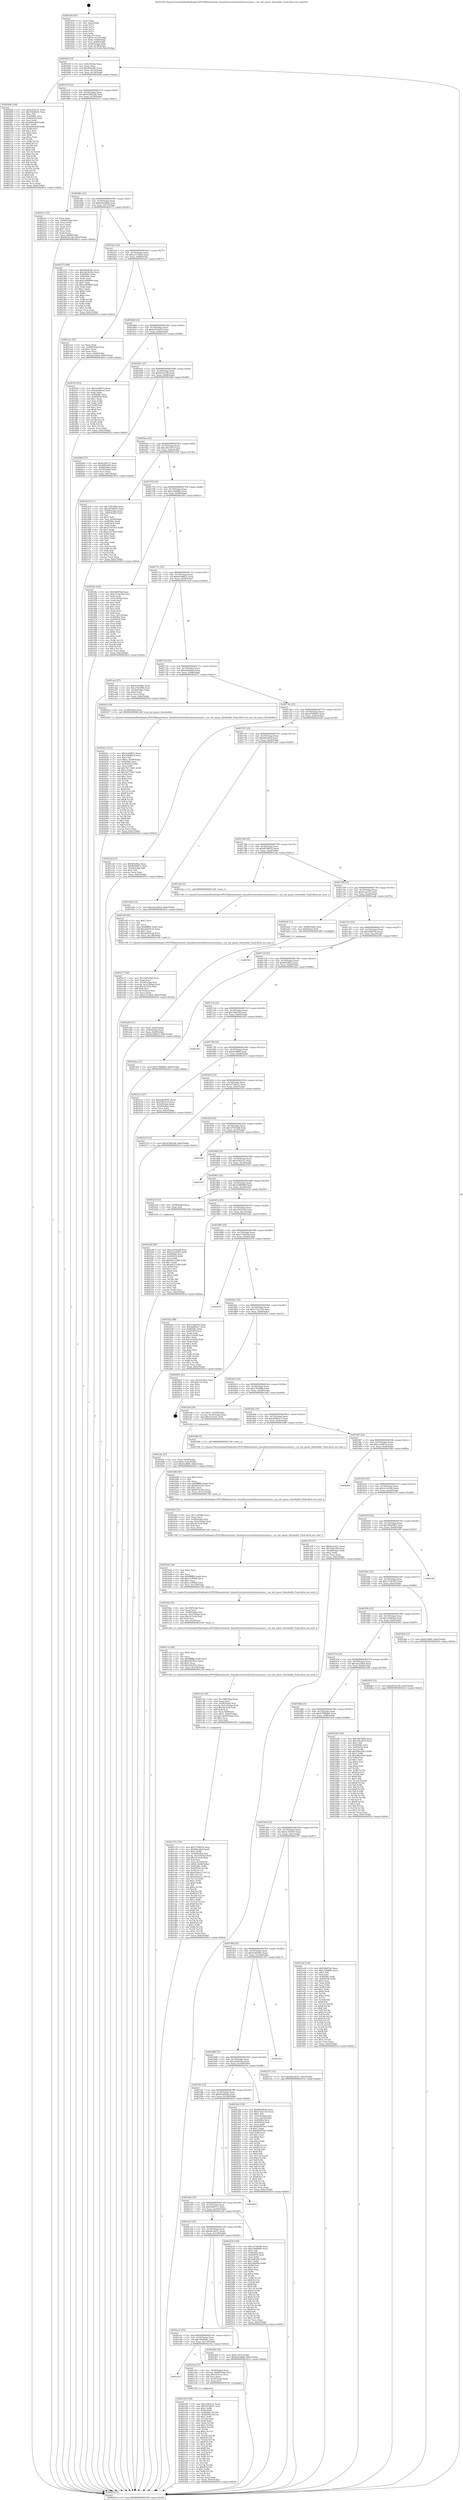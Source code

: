digraph "0x401630" {
  label = "0x401630 (/mnt/c/Users/mathe/Desktop/tcc/POCII/binaries/extr_linuxdriversnetethernetsuncassini.c_cas_init_pause_thresholds_Final-ollvm.out::main(0))"
  labelloc = "t"
  node[shape=record]

  Entry [label="",width=0.3,height=0.3,shape=circle,fillcolor=black,style=filled]
  "0x40165f" [label="{
     0x40165f [23]\l
     | [instrs]\l
     &nbsp;&nbsp;0x40165f \<+3\>: mov -0x6c(%rbp),%eax\l
     &nbsp;&nbsp;0x401662 \<+2\>: mov %eax,%ecx\l
     &nbsp;&nbsp;0x401664 \<+6\>: sub $0x90f2a6f3,%ecx\l
     &nbsp;&nbsp;0x40166a \<+3\>: mov %eax,-0x70(%rbp)\l
     &nbsp;&nbsp;0x40166d \<+3\>: mov %ecx,-0x74(%rbp)\l
     &nbsp;&nbsp;0x401670 \<+6\>: je 00000000004020da \<main+0xaaa\>\l
  }"]
  "0x4020da" [label="{
     0x4020da [144]\l
     | [instrs]\l
     &nbsp;&nbsp;0x4020da \<+5\>: mov $0x21f02ca1,%eax\l
     &nbsp;&nbsp;0x4020df \<+5\>: mov $0x74bd9e0c,%ecx\l
     &nbsp;&nbsp;0x4020e4 \<+2\>: mov $0x1,%dl\l
     &nbsp;&nbsp;0x4020e6 \<+7\>: mov 0x40506c,%esi\l
     &nbsp;&nbsp;0x4020ed \<+7\>: mov 0x405054,%edi\l
     &nbsp;&nbsp;0x4020f4 \<+3\>: mov %esi,%r8d\l
     &nbsp;&nbsp;0x4020f7 \<+7\>: add $0xa99eab4f,%r8d\l
     &nbsp;&nbsp;0x4020fe \<+4\>: sub $0x1,%r8d\l
     &nbsp;&nbsp;0x402102 \<+7\>: sub $0xa99eab4f,%r8d\l
     &nbsp;&nbsp;0x402109 \<+4\>: imul %r8d,%esi\l
     &nbsp;&nbsp;0x40210d \<+3\>: and $0x1,%esi\l
     &nbsp;&nbsp;0x402110 \<+3\>: cmp $0x0,%esi\l
     &nbsp;&nbsp;0x402113 \<+4\>: sete %r9b\l
     &nbsp;&nbsp;0x402117 \<+3\>: cmp $0xa,%edi\l
     &nbsp;&nbsp;0x40211a \<+4\>: setl %r10b\l
     &nbsp;&nbsp;0x40211e \<+3\>: mov %r9b,%r11b\l
     &nbsp;&nbsp;0x402121 \<+4\>: xor $0xff,%r11b\l
     &nbsp;&nbsp;0x402125 \<+3\>: mov %r10b,%bl\l
     &nbsp;&nbsp;0x402128 \<+3\>: xor $0xff,%bl\l
     &nbsp;&nbsp;0x40212b \<+3\>: xor $0x0,%dl\l
     &nbsp;&nbsp;0x40212e \<+3\>: mov %r11b,%r14b\l
     &nbsp;&nbsp;0x402131 \<+4\>: and $0x0,%r14b\l
     &nbsp;&nbsp;0x402135 \<+3\>: and %dl,%r9b\l
     &nbsp;&nbsp;0x402138 \<+3\>: mov %bl,%r15b\l
     &nbsp;&nbsp;0x40213b \<+4\>: and $0x0,%r15b\l
     &nbsp;&nbsp;0x40213f \<+3\>: and %dl,%r10b\l
     &nbsp;&nbsp;0x402142 \<+3\>: or %r9b,%r14b\l
     &nbsp;&nbsp;0x402145 \<+3\>: or %r10b,%r15b\l
     &nbsp;&nbsp;0x402148 \<+3\>: xor %r15b,%r14b\l
     &nbsp;&nbsp;0x40214b \<+3\>: or %bl,%r11b\l
     &nbsp;&nbsp;0x40214e \<+4\>: xor $0xff,%r11b\l
     &nbsp;&nbsp;0x402152 \<+3\>: or $0x0,%dl\l
     &nbsp;&nbsp;0x402155 \<+3\>: and %dl,%r11b\l
     &nbsp;&nbsp;0x402158 \<+3\>: or %r11b,%r14b\l
     &nbsp;&nbsp;0x40215b \<+4\>: test $0x1,%r14b\l
     &nbsp;&nbsp;0x40215f \<+3\>: cmovne %ecx,%eax\l
     &nbsp;&nbsp;0x402162 \<+3\>: mov %eax,-0x6c(%rbp)\l
     &nbsp;&nbsp;0x402165 \<+5\>: jmp 000000000040261d \<main+0xfed\>\l
  }"]
  "0x401676" [label="{
     0x401676 [22]\l
     | [instrs]\l
     &nbsp;&nbsp;0x401676 \<+5\>: jmp 000000000040167b \<main+0x4b\>\l
     &nbsp;&nbsp;0x40167b \<+3\>: mov -0x70(%rbp),%eax\l
     &nbsp;&nbsp;0x40167e \<+5\>: sub $0x9258b3e8,%eax\l
     &nbsp;&nbsp;0x401683 \<+3\>: mov %eax,-0x78(%rbp)\l
     &nbsp;&nbsp;0x401686 \<+6\>: je 000000000040221c \<main+0xbec\>\l
  }"]
  Exit [label="",width=0.3,height=0.3,shape=circle,fillcolor=black,style=filled,peripheries=2]
  "0x40221c" [label="{
     0x40221c [33]\l
     | [instrs]\l
     &nbsp;&nbsp;0x40221c \<+2\>: xor %eax,%eax\l
     &nbsp;&nbsp;0x40221e \<+3\>: mov -0x68(%rbp),%ecx\l
     &nbsp;&nbsp;0x402221 \<+2\>: mov %eax,%edx\l
     &nbsp;&nbsp;0x402223 \<+2\>: sub %ecx,%edx\l
     &nbsp;&nbsp;0x402225 \<+2\>: mov %eax,%ecx\l
     &nbsp;&nbsp;0x402227 \<+3\>: sub $0x1,%ecx\l
     &nbsp;&nbsp;0x40222a \<+2\>: add %ecx,%edx\l
     &nbsp;&nbsp;0x40222c \<+2\>: sub %edx,%eax\l
     &nbsp;&nbsp;0x40222e \<+3\>: mov %eax,-0x68(%rbp)\l
     &nbsp;&nbsp;0x402231 \<+7\>: movl $0xbf23a148,-0x6c(%rbp)\l
     &nbsp;&nbsp;0x402238 \<+5\>: jmp 000000000040261d \<main+0xfed\>\l
  }"]
  "0x40168c" [label="{
     0x40168c [22]\l
     | [instrs]\l
     &nbsp;&nbsp;0x40168c \<+5\>: jmp 0000000000401691 \<main+0x61\>\l
     &nbsp;&nbsp;0x401691 \<+3\>: mov -0x70(%rbp),%eax\l
     &nbsp;&nbsp;0x401694 \<+5\>: sub $0x9ebcdddd,%eax\l
     &nbsp;&nbsp;0x401699 \<+3\>: mov %eax,-0x7c(%rbp)\l
     &nbsp;&nbsp;0x40169c \<+6\>: je 0000000000402373 \<main+0xd43\>\l
  }"]
  "0x4022d9" [label="{
     0x4022d9 [94]\l
     | [instrs]\l
     &nbsp;&nbsp;0x4022d9 \<+5\>: mov $0x1d7563d8,%ecx\l
     &nbsp;&nbsp;0x4022de \<+5\>: mov $0x4c354919,%edx\l
     &nbsp;&nbsp;0x4022e3 \<+7\>: mov 0x40506c,%esi\l
     &nbsp;&nbsp;0x4022ea \<+8\>: mov 0x405054,%r8d\l
     &nbsp;&nbsp;0x4022f2 \<+3\>: mov %esi,%r9d\l
     &nbsp;&nbsp;0x4022f5 \<+7\>: add $0xd4515388,%r9d\l
     &nbsp;&nbsp;0x4022fc \<+4\>: sub $0x1,%r9d\l
     &nbsp;&nbsp;0x402300 \<+7\>: sub $0xd4515388,%r9d\l
     &nbsp;&nbsp;0x402307 \<+4\>: imul %r9d,%esi\l
     &nbsp;&nbsp;0x40230b \<+3\>: and $0x1,%esi\l
     &nbsp;&nbsp;0x40230e \<+3\>: cmp $0x0,%esi\l
     &nbsp;&nbsp;0x402311 \<+4\>: sete %r10b\l
     &nbsp;&nbsp;0x402315 \<+4\>: cmp $0xa,%r8d\l
     &nbsp;&nbsp;0x402319 \<+4\>: setl %r11b\l
     &nbsp;&nbsp;0x40231d \<+3\>: mov %r10b,%bl\l
     &nbsp;&nbsp;0x402320 \<+3\>: and %r11b,%bl\l
     &nbsp;&nbsp;0x402323 \<+3\>: xor %r11b,%r10b\l
     &nbsp;&nbsp;0x402326 \<+3\>: or %r10b,%bl\l
     &nbsp;&nbsp;0x402329 \<+3\>: test $0x1,%bl\l
     &nbsp;&nbsp;0x40232c \<+3\>: cmovne %edx,%ecx\l
     &nbsp;&nbsp;0x40232f \<+3\>: mov %ecx,-0x6c(%rbp)\l
     &nbsp;&nbsp;0x402332 \<+5\>: jmp 000000000040261d \<main+0xfed\>\l
  }"]
  "0x402373" [label="{
     0x402373 [88]\l
     | [instrs]\l
     &nbsp;&nbsp;0x402373 \<+5\>: mov $0x60ed9c6e,%eax\l
     &nbsp;&nbsp;0x402378 \<+5\>: mov $0x5ab3b34a,%ecx\l
     &nbsp;&nbsp;0x40237d \<+7\>: mov 0x40506c,%edx\l
     &nbsp;&nbsp;0x402384 \<+7\>: mov 0x405054,%esi\l
     &nbsp;&nbsp;0x40238b \<+2\>: mov %edx,%edi\l
     &nbsp;&nbsp;0x40238d \<+6\>: add $0xac048898,%edi\l
     &nbsp;&nbsp;0x402393 \<+3\>: sub $0x1,%edi\l
     &nbsp;&nbsp;0x402396 \<+6\>: sub $0xac048898,%edi\l
     &nbsp;&nbsp;0x40239c \<+3\>: imul %edi,%edx\l
     &nbsp;&nbsp;0x40239f \<+3\>: and $0x1,%edx\l
     &nbsp;&nbsp;0x4023a2 \<+3\>: cmp $0x0,%edx\l
     &nbsp;&nbsp;0x4023a5 \<+4\>: sete %r8b\l
     &nbsp;&nbsp;0x4023a9 \<+3\>: cmp $0xa,%esi\l
     &nbsp;&nbsp;0x4023ac \<+4\>: setl %r9b\l
     &nbsp;&nbsp;0x4023b0 \<+3\>: mov %r8b,%r10b\l
     &nbsp;&nbsp;0x4023b3 \<+3\>: and %r9b,%r10b\l
     &nbsp;&nbsp;0x4023b6 \<+3\>: xor %r9b,%r8b\l
     &nbsp;&nbsp;0x4023b9 \<+3\>: or %r8b,%r10b\l
     &nbsp;&nbsp;0x4023bc \<+4\>: test $0x1,%r10b\l
     &nbsp;&nbsp;0x4023c0 \<+3\>: cmovne %ecx,%eax\l
     &nbsp;&nbsp;0x4023c3 \<+3\>: mov %eax,-0x6c(%rbp)\l
     &nbsp;&nbsp;0x4023c6 \<+5\>: jmp 000000000040261d \<main+0xfed\>\l
  }"]
  "0x4016a2" [label="{
     0x4016a2 [22]\l
     | [instrs]\l
     &nbsp;&nbsp;0x4016a2 \<+5\>: jmp 00000000004016a7 \<main+0x77\>\l
     &nbsp;&nbsp;0x4016a7 \<+3\>: mov -0x70(%rbp),%eax\l
     &nbsp;&nbsp;0x4016aa \<+5\>: sub $0xa157ddcb,%eax\l
     &nbsp;&nbsp;0x4016af \<+3\>: mov %eax,-0x80(%rbp)\l
     &nbsp;&nbsp;0x4016b2 \<+6\>: je 0000000000401ea1 \<main+0x871\>\l
  }"]
  "0x402185" [label="{
     0x402185 [139]\l
     | [instrs]\l
     &nbsp;&nbsp;0x402185 \<+5\>: mov $0x21f02ca1,%edx\l
     &nbsp;&nbsp;0x40218a \<+5\>: mov $0x10728a51,%esi\l
     &nbsp;&nbsp;0x40218f \<+3\>: mov $0x1,%r8b\l
     &nbsp;&nbsp;0x402192 \<+3\>: xor %r9d,%r9d\l
     &nbsp;&nbsp;0x402195 \<+8\>: mov 0x40506c,%r10d\l
     &nbsp;&nbsp;0x40219d \<+8\>: mov 0x405054,%r11d\l
     &nbsp;&nbsp;0x4021a5 \<+4\>: sub $0x1,%r9d\l
     &nbsp;&nbsp;0x4021a9 \<+3\>: mov %r10d,%ebx\l
     &nbsp;&nbsp;0x4021ac \<+3\>: add %r9d,%ebx\l
     &nbsp;&nbsp;0x4021af \<+4\>: imul %ebx,%r10d\l
     &nbsp;&nbsp;0x4021b3 \<+4\>: and $0x1,%r10d\l
     &nbsp;&nbsp;0x4021b7 \<+4\>: cmp $0x0,%r10d\l
     &nbsp;&nbsp;0x4021bb \<+4\>: sete %r14b\l
     &nbsp;&nbsp;0x4021bf \<+4\>: cmp $0xa,%r11d\l
     &nbsp;&nbsp;0x4021c3 \<+4\>: setl %r15b\l
     &nbsp;&nbsp;0x4021c7 \<+3\>: mov %r14b,%r12b\l
     &nbsp;&nbsp;0x4021ca \<+4\>: xor $0xff,%r12b\l
     &nbsp;&nbsp;0x4021ce \<+3\>: mov %r15b,%r13b\l
     &nbsp;&nbsp;0x4021d1 \<+4\>: xor $0xff,%r13b\l
     &nbsp;&nbsp;0x4021d5 \<+4\>: xor $0x1,%r8b\l
     &nbsp;&nbsp;0x4021d9 \<+3\>: mov %r12b,%al\l
     &nbsp;&nbsp;0x4021dc \<+2\>: and $0xff,%al\l
     &nbsp;&nbsp;0x4021de \<+3\>: and %r8b,%r14b\l
     &nbsp;&nbsp;0x4021e1 \<+3\>: mov %r13b,%cl\l
     &nbsp;&nbsp;0x4021e4 \<+3\>: and $0xff,%cl\l
     &nbsp;&nbsp;0x4021e7 \<+3\>: and %r8b,%r15b\l
     &nbsp;&nbsp;0x4021ea \<+3\>: or %r14b,%al\l
     &nbsp;&nbsp;0x4021ed \<+3\>: or %r15b,%cl\l
     &nbsp;&nbsp;0x4021f0 \<+2\>: xor %cl,%al\l
     &nbsp;&nbsp;0x4021f2 \<+3\>: or %r13b,%r12b\l
     &nbsp;&nbsp;0x4021f5 \<+4\>: xor $0xff,%r12b\l
     &nbsp;&nbsp;0x4021f9 \<+4\>: or $0x1,%r8b\l
     &nbsp;&nbsp;0x4021fd \<+3\>: and %r8b,%r12b\l
     &nbsp;&nbsp;0x402200 \<+3\>: or %r12b,%al\l
     &nbsp;&nbsp;0x402203 \<+2\>: test $0x1,%al\l
     &nbsp;&nbsp;0x402205 \<+3\>: cmovne %esi,%edx\l
     &nbsp;&nbsp;0x402208 \<+3\>: mov %edx,-0x6c(%rbp)\l
     &nbsp;&nbsp;0x40220b \<+5\>: jmp 000000000040261d \<main+0xfed\>\l
  }"]
  "0x401ea1" [label="{
     0x401ea1 [25]\l
     | [instrs]\l
     &nbsp;&nbsp;0x401ea1 \<+2\>: xor %eax,%eax\l
     &nbsp;&nbsp;0x401ea3 \<+3\>: mov -0x64(%rbp),%ecx\l
     &nbsp;&nbsp;0x401ea6 \<+3\>: sub $0x1,%eax\l
     &nbsp;&nbsp;0x401ea9 \<+2\>: sub %eax,%ecx\l
     &nbsp;&nbsp;0x401eab \<+3\>: mov %ecx,-0x64(%rbp)\l
     &nbsp;&nbsp;0x401eae \<+7\>: movl $0x3ae229e4,-0x6c(%rbp)\l
     &nbsp;&nbsp;0x401eb5 \<+5\>: jmp 000000000040261d \<main+0xfed\>\l
  }"]
  "0x4016b8" [label="{
     0x4016b8 [25]\l
     | [instrs]\l
     &nbsp;&nbsp;0x4016b8 \<+5\>: jmp 00000000004016bd \<main+0x8d\>\l
     &nbsp;&nbsp;0x4016bd \<+3\>: mov -0x70(%rbp),%eax\l
     &nbsp;&nbsp;0x4016c0 \<+5\>: sub $0xb2619d35,%eax\l
     &nbsp;&nbsp;0x4016c5 \<+6\>: mov %eax,-0x84(%rbp)\l
     &nbsp;&nbsp;0x4016cb \<+6\>: je 0000000000401fc0 \<main+0x990\>\l
  }"]
  "0x401a55" [label="{
     0x401a55\l
  }", style=dashed]
  "0x401fc0" [label="{
     0x401fc0 [83]\l
     | [instrs]\l
     &nbsp;&nbsp;0x401fc0 \<+5\>: mov $0x2ca9d87a,%eax\l
     &nbsp;&nbsp;0x401fc5 \<+5\>: mov $0xe6ab8ec6,%ecx\l
     &nbsp;&nbsp;0x401fca \<+2\>: xor %edx,%edx\l
     &nbsp;&nbsp;0x401fcc \<+7\>: mov 0x40506c,%esi\l
     &nbsp;&nbsp;0x401fd3 \<+7\>: mov 0x405054,%edi\l
     &nbsp;&nbsp;0x401fda \<+3\>: sub $0x1,%edx\l
     &nbsp;&nbsp;0x401fdd \<+3\>: mov %esi,%r8d\l
     &nbsp;&nbsp;0x401fe0 \<+3\>: add %edx,%r8d\l
     &nbsp;&nbsp;0x401fe3 \<+4\>: imul %r8d,%esi\l
     &nbsp;&nbsp;0x401fe7 \<+3\>: and $0x1,%esi\l
     &nbsp;&nbsp;0x401fea \<+3\>: cmp $0x0,%esi\l
     &nbsp;&nbsp;0x401fed \<+4\>: sete %r9b\l
     &nbsp;&nbsp;0x401ff1 \<+3\>: cmp $0xa,%edi\l
     &nbsp;&nbsp;0x401ff4 \<+4\>: setl %r10b\l
     &nbsp;&nbsp;0x401ff8 \<+3\>: mov %r9b,%r11b\l
     &nbsp;&nbsp;0x401ffb \<+3\>: and %r10b,%r11b\l
     &nbsp;&nbsp;0x401ffe \<+3\>: xor %r10b,%r9b\l
     &nbsp;&nbsp;0x402001 \<+3\>: or %r9b,%r11b\l
     &nbsp;&nbsp;0x402004 \<+4\>: test $0x1,%r11b\l
     &nbsp;&nbsp;0x402008 \<+3\>: cmovne %ecx,%eax\l
     &nbsp;&nbsp;0x40200b \<+3\>: mov %eax,-0x6c(%rbp)\l
     &nbsp;&nbsp;0x40200e \<+5\>: jmp 000000000040261d \<main+0xfed\>\l
  }"]
  "0x4016d1" [label="{
     0x4016d1 [25]\l
     | [instrs]\l
     &nbsp;&nbsp;0x4016d1 \<+5\>: jmp 00000000004016d6 \<main+0xa6\>\l
     &nbsp;&nbsp;0x4016d6 \<+3\>: mov -0x70(%rbp),%eax\l
     &nbsp;&nbsp;0x4016d9 \<+5\>: sub $0xbf23a148,%eax\l
     &nbsp;&nbsp;0x4016de \<+6\>: mov %eax,-0x88(%rbp)\l
     &nbsp;&nbsp;0x4016e4 \<+6\>: je 00000000004020bf \<main+0xa8f\>\l
  }"]
  "0x40216a" [label="{
     0x40216a [27]\l
     | [instrs]\l
     &nbsp;&nbsp;0x40216a \<+4\>: mov -0x58(%rbp),%rax\l
     &nbsp;&nbsp;0x40216e \<+4\>: movslq -0x68(%rbp),%rcx\l
     &nbsp;&nbsp;0x402172 \<+4\>: imul $0x18,%rcx,%rcx\l
     &nbsp;&nbsp;0x402176 \<+3\>: add %rcx,%rax\l
     &nbsp;&nbsp;0x402179 \<+4\>: mov 0x10(%rax),%rax\l
     &nbsp;&nbsp;0x40217d \<+3\>: mov %rax,%rdi\l
     &nbsp;&nbsp;0x402180 \<+5\>: call 0000000000401030 \<free@plt\>\l
     | [calls]\l
     &nbsp;&nbsp;0x401030 \{1\} (unknown)\l
  }"]
  "0x4020bf" [label="{
     0x4020bf [27]\l
     | [instrs]\l
     &nbsp;&nbsp;0x4020bf \<+5\>: mov $0x65af47c1,%eax\l
     &nbsp;&nbsp;0x4020c4 \<+5\>: mov $0x90f2a6f3,%ecx\l
     &nbsp;&nbsp;0x4020c9 \<+3\>: mov -0x68(%rbp),%edx\l
     &nbsp;&nbsp;0x4020cc \<+3\>: cmp -0x50(%rbp),%edx\l
     &nbsp;&nbsp;0x4020cf \<+3\>: cmovl %ecx,%eax\l
     &nbsp;&nbsp;0x4020d2 \<+3\>: mov %eax,-0x6c(%rbp)\l
     &nbsp;&nbsp;0x4020d5 \<+5\>: jmp 000000000040261d \<main+0xfed\>\l
  }"]
  "0x4016ea" [label="{
     0x4016ea [25]\l
     | [instrs]\l
     &nbsp;&nbsp;0x4016ea \<+5\>: jmp 00000000004016ef \<main+0xbf\>\l
     &nbsp;&nbsp;0x4016ef \<+3\>: mov -0x70(%rbp),%eax\l
     &nbsp;&nbsp;0x4016f2 \<+5\>: sub $0xc04c5433,%eax\l
     &nbsp;&nbsp;0x4016f7 \<+6\>: mov %eax,-0x8c(%rbp)\l
     &nbsp;&nbsp;0x4016fd \<+6\>: je 0000000000401dc0 \<main+0x790\>\l
  }"]
  "0x401a3c" [label="{
     0x401a3c [25]\l
     | [instrs]\l
     &nbsp;&nbsp;0x401a3c \<+5\>: jmp 0000000000401a41 \<main+0x411\>\l
     &nbsp;&nbsp;0x401a41 \<+3\>: mov -0x70(%rbp),%eax\l
     &nbsp;&nbsp;0x401a44 \<+5\>: sub $0x74bd9e0c,%eax\l
     &nbsp;&nbsp;0x401a49 \<+6\>: mov %eax,-0x114(%rbp)\l
     &nbsp;&nbsp;0x401a4f \<+6\>: je 000000000040216a \<main+0xb3a\>\l
  }"]
  "0x401dc0" [label="{
     0x401dc0 [111]\l
     | [instrs]\l
     &nbsp;&nbsp;0x401dc0 \<+5\>: mov $0x7d97df99,%eax\l
     &nbsp;&nbsp;0x401dc5 \<+5\>: mov $0xe8790b05,%ecx\l
     &nbsp;&nbsp;0x401dca \<+3\>: mov -0x64(%rbp),%edx\l
     &nbsp;&nbsp;0x401dcd \<+3\>: cmp -0x60(%rbp),%edx\l
     &nbsp;&nbsp;0x401dd0 \<+4\>: setl %sil\l
     &nbsp;&nbsp;0x401dd4 \<+4\>: and $0x1,%sil\l
     &nbsp;&nbsp;0x401dd8 \<+4\>: mov %sil,-0x2d(%rbp)\l
     &nbsp;&nbsp;0x401ddc \<+7\>: mov 0x40506c,%edx\l
     &nbsp;&nbsp;0x401de3 \<+7\>: mov 0x405054,%edi\l
     &nbsp;&nbsp;0x401dea \<+3\>: mov %edx,%r8d\l
     &nbsp;&nbsp;0x401ded \<+7\>: add $0xa7e070e4,%r8d\l
     &nbsp;&nbsp;0x401df4 \<+4\>: sub $0x1,%r8d\l
     &nbsp;&nbsp;0x401df8 \<+7\>: sub $0xa7e070e4,%r8d\l
     &nbsp;&nbsp;0x401dff \<+4\>: imul %r8d,%edx\l
     &nbsp;&nbsp;0x401e03 \<+3\>: and $0x1,%edx\l
     &nbsp;&nbsp;0x401e06 \<+3\>: cmp $0x0,%edx\l
     &nbsp;&nbsp;0x401e09 \<+4\>: sete %sil\l
     &nbsp;&nbsp;0x401e0d \<+3\>: cmp $0xa,%edi\l
     &nbsp;&nbsp;0x401e10 \<+4\>: setl %r9b\l
     &nbsp;&nbsp;0x401e14 \<+3\>: mov %sil,%r10b\l
     &nbsp;&nbsp;0x401e17 \<+3\>: and %r9b,%r10b\l
     &nbsp;&nbsp;0x401e1a \<+3\>: xor %r9b,%sil\l
     &nbsp;&nbsp;0x401e1d \<+3\>: or %sil,%r10b\l
     &nbsp;&nbsp;0x401e20 \<+4\>: test $0x1,%r10b\l
     &nbsp;&nbsp;0x401e24 \<+3\>: cmovne %ecx,%eax\l
     &nbsp;&nbsp;0x401e27 \<+3\>: mov %eax,-0x6c(%rbp)\l
     &nbsp;&nbsp;0x401e2a \<+5\>: jmp 000000000040261d \<main+0xfed\>\l
  }"]
  "0x401703" [label="{
     0x401703 [25]\l
     | [instrs]\l
     &nbsp;&nbsp;0x401703 \<+5\>: jmp 0000000000401708 \<main+0xd8\>\l
     &nbsp;&nbsp;0x401708 \<+3\>: mov -0x70(%rbp),%eax\l
     &nbsp;&nbsp;0x40170b \<+5\>: sub $0xc1bb9bfe,%eax\l
     &nbsp;&nbsp;0x401710 \<+6\>: mov %eax,-0x90(%rbp)\l
     &nbsp;&nbsp;0x401716 \<+6\>: je 0000000000401f4c \<main+0x91c\>\l
  }"]
  "0x402360" [label="{
     0x402360 [19]\l
     | [instrs]\l
     &nbsp;&nbsp;0x402360 \<+7\>: movl $0x0,-0x3c(%rbp)\l
     &nbsp;&nbsp;0x402367 \<+7\>: movl $0x9ebcdddd,-0x6c(%rbp)\l
     &nbsp;&nbsp;0x40236e \<+5\>: jmp 000000000040261d \<main+0xfed\>\l
  }"]
  "0x401f4c" [label="{
     0x401f4c [104]\l
     | [instrs]\l
     &nbsp;&nbsp;0x401f4c \<+5\>: mov $0x56b87bb,%eax\l
     &nbsp;&nbsp;0x401f51 \<+5\>: mov $0x311d0329,%ecx\l
     &nbsp;&nbsp;0x401f56 \<+2\>: xor %edx,%edx\l
     &nbsp;&nbsp;0x401f58 \<+3\>: mov -0x5c(%rbp),%esi\l
     &nbsp;&nbsp;0x401f5b \<+2\>: mov %edx,%edi\l
     &nbsp;&nbsp;0x401f5d \<+2\>: sub %esi,%edi\l
     &nbsp;&nbsp;0x401f5f \<+2\>: mov %edx,%esi\l
     &nbsp;&nbsp;0x401f61 \<+3\>: sub $0x1,%esi\l
     &nbsp;&nbsp;0x401f64 \<+2\>: add %esi,%edi\l
     &nbsp;&nbsp;0x401f66 \<+2\>: mov %edx,%esi\l
     &nbsp;&nbsp;0x401f68 \<+2\>: sub %edi,%esi\l
     &nbsp;&nbsp;0x401f6a \<+3\>: mov %esi,-0x5c(%rbp)\l
     &nbsp;&nbsp;0x401f6d \<+7\>: mov 0x40506c,%esi\l
     &nbsp;&nbsp;0x401f74 \<+7\>: mov 0x405054,%edi\l
     &nbsp;&nbsp;0x401f7b \<+3\>: sub $0x1,%edx\l
     &nbsp;&nbsp;0x401f7e \<+3\>: mov %esi,%r8d\l
     &nbsp;&nbsp;0x401f81 \<+3\>: add %edx,%r8d\l
     &nbsp;&nbsp;0x401f84 \<+4\>: imul %r8d,%esi\l
     &nbsp;&nbsp;0x401f88 \<+3\>: and $0x1,%esi\l
     &nbsp;&nbsp;0x401f8b \<+3\>: cmp $0x0,%esi\l
     &nbsp;&nbsp;0x401f8e \<+4\>: sete %r9b\l
     &nbsp;&nbsp;0x401f92 \<+3\>: cmp $0xa,%edi\l
     &nbsp;&nbsp;0x401f95 \<+4\>: setl %r10b\l
     &nbsp;&nbsp;0x401f99 \<+3\>: mov %r9b,%r11b\l
     &nbsp;&nbsp;0x401f9c \<+3\>: and %r10b,%r11b\l
     &nbsp;&nbsp;0x401f9f \<+3\>: xor %r10b,%r9b\l
     &nbsp;&nbsp;0x401fa2 \<+3\>: or %r9b,%r11b\l
     &nbsp;&nbsp;0x401fa5 \<+4\>: test $0x1,%r11b\l
     &nbsp;&nbsp;0x401fa9 \<+3\>: cmovne %ecx,%eax\l
     &nbsp;&nbsp;0x401fac \<+3\>: mov %eax,-0x6c(%rbp)\l
     &nbsp;&nbsp;0x401faf \<+5\>: jmp 000000000040261d \<main+0xfed\>\l
  }"]
  "0x40171c" [label="{
     0x40171c [25]\l
     | [instrs]\l
     &nbsp;&nbsp;0x40171c \<+5\>: jmp 0000000000401721 \<main+0xf1\>\l
     &nbsp;&nbsp;0x401721 \<+3\>: mov -0x70(%rbp),%eax\l
     &nbsp;&nbsp;0x401724 \<+5\>: sub $0xe61d8635,%eax\l
     &nbsp;&nbsp;0x401729 \<+6\>: mov %eax,-0x94(%rbp)\l
     &nbsp;&nbsp;0x40172f \<+6\>: je 0000000000401acd \<main+0x49d\>\l
  }"]
  "0x401a23" [label="{
     0x401a23 [25]\l
     | [instrs]\l
     &nbsp;&nbsp;0x401a23 \<+5\>: jmp 0000000000401a28 \<main+0x3f8\>\l
     &nbsp;&nbsp;0x401a28 \<+3\>: mov -0x70(%rbp),%eax\l
     &nbsp;&nbsp;0x401a2b \<+5\>: sub $0x6dcc8e51,%eax\l
     &nbsp;&nbsp;0x401a30 \<+6\>: mov %eax,-0x110(%rbp)\l
     &nbsp;&nbsp;0x401a36 \<+6\>: je 0000000000402360 \<main+0xd30\>\l
  }"]
  "0x401acd" [label="{
     0x401acd [27]\l
     | [instrs]\l
     &nbsp;&nbsp;0x401acd \<+5\>: mov $0x4cb0580c,%eax\l
     &nbsp;&nbsp;0x401ad2 \<+5\>: mov $0x27fe2868,%ecx\l
     &nbsp;&nbsp;0x401ad7 \<+3\>: mov -0x34(%rbp),%edx\l
     &nbsp;&nbsp;0x401ada \<+3\>: cmp $0x0,%edx\l
     &nbsp;&nbsp;0x401add \<+3\>: cmove %ecx,%eax\l
     &nbsp;&nbsp;0x401ae0 \<+3\>: mov %eax,-0x6c(%rbp)\l
     &nbsp;&nbsp;0x401ae3 \<+5\>: jmp 000000000040261d \<main+0xfed\>\l
  }"]
  "0x401735" [label="{
     0x401735 [25]\l
     | [instrs]\l
     &nbsp;&nbsp;0x401735 \<+5\>: jmp 000000000040173a \<main+0x10a\>\l
     &nbsp;&nbsp;0x40173a \<+3\>: mov -0x70(%rbp),%eax\l
     &nbsp;&nbsp;0x40173d \<+5\>: sub $0xe6ab8ec6,%eax\l
     &nbsp;&nbsp;0x401742 \<+6\>: mov %eax,-0x98(%rbp)\l
     &nbsp;&nbsp;0x401748 \<+6\>: je 0000000000402013 \<main+0x9e3\>\l
  }"]
  "0x40223d" [label="{
     0x40223d [144]\l
     | [instrs]\l
     &nbsp;&nbsp;0x40223d \<+5\>: mov $0x1d7563d8,%eax\l
     &nbsp;&nbsp;0x402242 \<+5\>: mov $0x22989980,%ecx\l
     &nbsp;&nbsp;0x402247 \<+2\>: mov $0x1,%dl\l
     &nbsp;&nbsp;0x402249 \<+7\>: mov 0x40506c,%esi\l
     &nbsp;&nbsp;0x402250 \<+7\>: mov 0x405054,%edi\l
     &nbsp;&nbsp;0x402257 \<+3\>: mov %esi,%r8d\l
     &nbsp;&nbsp;0x40225a \<+7\>: add $0x2affc09a,%r8d\l
     &nbsp;&nbsp;0x402261 \<+4\>: sub $0x1,%r8d\l
     &nbsp;&nbsp;0x402265 \<+7\>: sub $0x2affc09a,%r8d\l
     &nbsp;&nbsp;0x40226c \<+4\>: imul %r8d,%esi\l
     &nbsp;&nbsp;0x402270 \<+3\>: and $0x1,%esi\l
     &nbsp;&nbsp;0x402273 \<+3\>: cmp $0x0,%esi\l
     &nbsp;&nbsp;0x402276 \<+4\>: sete %r9b\l
     &nbsp;&nbsp;0x40227a \<+3\>: cmp $0xa,%edi\l
     &nbsp;&nbsp;0x40227d \<+4\>: setl %r10b\l
     &nbsp;&nbsp;0x402281 \<+3\>: mov %r9b,%r11b\l
     &nbsp;&nbsp;0x402284 \<+4\>: xor $0xff,%r11b\l
     &nbsp;&nbsp;0x402288 \<+3\>: mov %r10b,%bl\l
     &nbsp;&nbsp;0x40228b \<+3\>: xor $0xff,%bl\l
     &nbsp;&nbsp;0x40228e \<+3\>: xor $0x0,%dl\l
     &nbsp;&nbsp;0x402291 \<+3\>: mov %r11b,%r14b\l
     &nbsp;&nbsp;0x402294 \<+4\>: and $0x0,%r14b\l
     &nbsp;&nbsp;0x402298 \<+3\>: and %dl,%r9b\l
     &nbsp;&nbsp;0x40229b \<+3\>: mov %bl,%r15b\l
     &nbsp;&nbsp;0x40229e \<+4\>: and $0x0,%r15b\l
     &nbsp;&nbsp;0x4022a2 \<+3\>: and %dl,%r10b\l
     &nbsp;&nbsp;0x4022a5 \<+3\>: or %r9b,%r14b\l
     &nbsp;&nbsp;0x4022a8 \<+3\>: or %r10b,%r15b\l
     &nbsp;&nbsp;0x4022ab \<+3\>: xor %r15b,%r14b\l
     &nbsp;&nbsp;0x4022ae \<+3\>: or %bl,%r11b\l
     &nbsp;&nbsp;0x4022b1 \<+4\>: xor $0xff,%r11b\l
     &nbsp;&nbsp;0x4022b5 \<+3\>: or $0x0,%dl\l
     &nbsp;&nbsp;0x4022b8 \<+3\>: and %dl,%r11b\l
     &nbsp;&nbsp;0x4022bb \<+3\>: or %r11b,%r14b\l
     &nbsp;&nbsp;0x4022be \<+4\>: test $0x1,%r14b\l
     &nbsp;&nbsp;0x4022c2 \<+3\>: cmovne %ecx,%eax\l
     &nbsp;&nbsp;0x4022c5 \<+3\>: mov %eax,-0x6c(%rbp)\l
     &nbsp;&nbsp;0x4022c8 \<+5\>: jmp 000000000040261d \<main+0xfed\>\l
  }"]
  "0x402013" [label="{
     0x402013 [9]\l
     | [instrs]\l
     &nbsp;&nbsp;0x402013 \<+4\>: mov -0x58(%rbp),%rdi\l
     &nbsp;&nbsp;0x402017 \<+5\>: call 0000000000401240 \<cas_init_pause_thresholds\>\l
     | [calls]\l
     &nbsp;&nbsp;0x401240 \{1\} (/mnt/c/Users/mathe/Desktop/tcc/POCII/binaries/extr_linuxdriversnetethernetsuncassini.c_cas_init_pause_thresholds_Final-ollvm.out::cas_init_pause_thresholds)\l
  }"]
  "0x40174e" [label="{
     0x40174e [25]\l
     | [instrs]\l
     &nbsp;&nbsp;0x40174e \<+5\>: jmp 0000000000401753 \<main+0x123\>\l
     &nbsp;&nbsp;0x401753 \<+3\>: mov -0x70(%rbp),%eax\l
     &nbsp;&nbsp;0x401756 \<+5\>: sub $0xe8790b05,%eax\l
     &nbsp;&nbsp;0x40175b \<+6\>: mov %eax,-0x9c(%rbp)\l
     &nbsp;&nbsp;0x401761 \<+6\>: je 0000000000401e2f \<main+0x7ff\>\l
  }"]
  "0x401a0a" [label="{
     0x401a0a [25]\l
     | [instrs]\l
     &nbsp;&nbsp;0x401a0a \<+5\>: jmp 0000000000401a0f \<main+0x3df\>\l
     &nbsp;&nbsp;0x401a0f \<+3\>: mov -0x70(%rbp),%eax\l
     &nbsp;&nbsp;0x401a12 \<+5\>: sub $0x65af47c1,%eax\l
     &nbsp;&nbsp;0x401a17 \<+6\>: mov %eax,-0x10c(%rbp)\l
     &nbsp;&nbsp;0x401a1d \<+6\>: je 000000000040223d \<main+0xc0d\>\l
  }"]
  "0x401e2f" [label="{
     0x401e2f [27]\l
     | [instrs]\l
     &nbsp;&nbsp;0x401e2f \<+5\>: mov $0x601d82a,%eax\l
     &nbsp;&nbsp;0x401e34 \<+5\>: mov $0xf8769633,%ecx\l
     &nbsp;&nbsp;0x401e39 \<+3\>: mov -0x2d(%rbp),%dl\l
     &nbsp;&nbsp;0x401e3c \<+3\>: test $0x1,%dl\l
     &nbsp;&nbsp;0x401e3f \<+3\>: cmovne %ecx,%eax\l
     &nbsp;&nbsp;0x401e42 \<+3\>: mov %eax,-0x6c(%rbp)\l
     &nbsp;&nbsp;0x401e45 \<+5\>: jmp 000000000040261d \<main+0xfed\>\l
  }"]
  "0x401767" [label="{
     0x401767 [25]\l
     | [instrs]\l
     &nbsp;&nbsp;0x401767 \<+5\>: jmp 000000000040176c \<main+0x13c\>\l
     &nbsp;&nbsp;0x40176c \<+3\>: mov -0x70(%rbp),%eax\l
     &nbsp;&nbsp;0x40176f \<+5\>: sub $0xf2bce8c9,%eax\l
     &nbsp;&nbsp;0x401774 \<+6\>: mov %eax,-0xa0(%rbp)\l
     &nbsp;&nbsp;0x40177a \<+6\>: je 0000000000401d24 \<main+0x6f4\>\l
  }"]
  "0x402616" [label="{
     0x402616\l
  }", style=dashed]
  "0x401d24" [label="{
     0x401d24 [12]\l
     | [instrs]\l
     &nbsp;&nbsp;0x401d24 \<+7\>: movl $0x3ae229e4,-0x6c(%rbp)\l
     &nbsp;&nbsp;0x401d2b \<+5\>: jmp 000000000040261d \<main+0xfed\>\l
  }"]
  "0x401780" [label="{
     0x401780 [25]\l
     | [instrs]\l
     &nbsp;&nbsp;0x401780 \<+5\>: jmp 0000000000401785 \<main+0x155\>\l
     &nbsp;&nbsp;0x401785 \<+3\>: mov -0x70(%rbp),%eax\l
     &nbsp;&nbsp;0x401788 \<+5\>: sub $0xf8769633,%eax\l
     &nbsp;&nbsp;0x40178d \<+6\>: mov %eax,-0xa4(%rbp)\l
     &nbsp;&nbsp;0x401793 \<+6\>: je 0000000000401e4a \<main+0x81a\>\l
  }"]
  "0x4019f1" [label="{
     0x4019f1 [25]\l
     | [instrs]\l
     &nbsp;&nbsp;0x4019f1 \<+5\>: jmp 00000000004019f6 \<main+0x3c6\>\l
     &nbsp;&nbsp;0x4019f6 \<+3\>: mov -0x70(%rbp),%eax\l
     &nbsp;&nbsp;0x4019f9 \<+5\>: sub $0x60ed9c6e,%eax\l
     &nbsp;&nbsp;0x4019fe \<+6\>: mov %eax,-0x108(%rbp)\l
     &nbsp;&nbsp;0x401a04 \<+6\>: je 0000000000402616 \<main+0xfe6\>\l
  }"]
  "0x401e4a" [label="{
     0x401e4a [5]\l
     | [instrs]\l
     &nbsp;&nbsp;0x401e4a \<+5\>: call 0000000000401160 \<next_i\>\l
     | [calls]\l
     &nbsp;&nbsp;0x401160 \{1\} (/mnt/c/Users/mathe/Desktop/tcc/POCII/binaries/extr_linuxdriversnetethernetsuncassini.c_cas_init_pause_thresholds_Final-ollvm.out::next_i)\l
  }"]
  "0x401799" [label="{
     0x401799 [25]\l
     | [instrs]\l
     &nbsp;&nbsp;0x401799 \<+5\>: jmp 000000000040179e \<main+0x16e\>\l
     &nbsp;&nbsp;0x40179e \<+3\>: mov -0x70(%rbp),%eax\l
     &nbsp;&nbsp;0x4017a1 \<+5\>: sub $0xfecae521,%eax\l
     &nbsp;&nbsp;0x4017a6 \<+6\>: mov %eax,-0xa8(%rbp)\l
     &nbsp;&nbsp;0x4017ac \<+6\>: je 0000000000401aab \<main+0x47b\>\l
  }"]
  "0x4023cb" [label="{
     0x4023cb [150]\l
     | [instrs]\l
     &nbsp;&nbsp;0x4023cb \<+5\>: mov $0x60ed9c6e,%eax\l
     &nbsp;&nbsp;0x4023d0 \<+5\>: mov $0x272e5316,%ecx\l
     &nbsp;&nbsp;0x4023d5 \<+2\>: mov $0x1,%dl\l
     &nbsp;&nbsp;0x4023d7 \<+3\>: mov -0x3c(%rbp),%esi\l
     &nbsp;&nbsp;0x4023da \<+3\>: mov %esi,-0x2c(%rbp)\l
     &nbsp;&nbsp;0x4023dd \<+7\>: mov 0x40506c,%esi\l
     &nbsp;&nbsp;0x4023e4 \<+7\>: mov 0x405054,%edi\l
     &nbsp;&nbsp;0x4023eb \<+3\>: mov %esi,%r8d\l
     &nbsp;&nbsp;0x4023ee \<+7\>: add $0x829970a3,%r8d\l
     &nbsp;&nbsp;0x4023f5 \<+4\>: sub $0x1,%r8d\l
     &nbsp;&nbsp;0x4023f9 \<+7\>: sub $0x829970a3,%r8d\l
     &nbsp;&nbsp;0x402400 \<+4\>: imul %r8d,%esi\l
     &nbsp;&nbsp;0x402404 \<+3\>: and $0x1,%esi\l
     &nbsp;&nbsp;0x402407 \<+3\>: cmp $0x0,%esi\l
     &nbsp;&nbsp;0x40240a \<+4\>: sete %r9b\l
     &nbsp;&nbsp;0x40240e \<+3\>: cmp $0xa,%edi\l
     &nbsp;&nbsp;0x402411 \<+4\>: setl %r10b\l
     &nbsp;&nbsp;0x402415 \<+3\>: mov %r9b,%r11b\l
     &nbsp;&nbsp;0x402418 \<+4\>: xor $0xff,%r11b\l
     &nbsp;&nbsp;0x40241c \<+3\>: mov %r10b,%bl\l
     &nbsp;&nbsp;0x40241f \<+3\>: xor $0xff,%bl\l
     &nbsp;&nbsp;0x402422 \<+3\>: xor $0x0,%dl\l
     &nbsp;&nbsp;0x402425 \<+3\>: mov %r11b,%r14b\l
     &nbsp;&nbsp;0x402428 \<+4\>: and $0x0,%r14b\l
     &nbsp;&nbsp;0x40242c \<+3\>: and %dl,%r9b\l
     &nbsp;&nbsp;0x40242f \<+3\>: mov %bl,%r15b\l
     &nbsp;&nbsp;0x402432 \<+4\>: and $0x0,%r15b\l
     &nbsp;&nbsp;0x402436 \<+3\>: and %dl,%r10b\l
     &nbsp;&nbsp;0x402439 \<+3\>: or %r9b,%r14b\l
     &nbsp;&nbsp;0x40243c \<+3\>: or %r10b,%r15b\l
     &nbsp;&nbsp;0x40243f \<+3\>: xor %r15b,%r14b\l
     &nbsp;&nbsp;0x402442 \<+3\>: or %bl,%r11b\l
     &nbsp;&nbsp;0x402445 \<+4\>: xor $0xff,%r11b\l
     &nbsp;&nbsp;0x402449 \<+3\>: or $0x0,%dl\l
     &nbsp;&nbsp;0x40244c \<+3\>: and %dl,%r11b\l
     &nbsp;&nbsp;0x40244f \<+3\>: or %r11b,%r14b\l
     &nbsp;&nbsp;0x402452 \<+4\>: test $0x1,%r14b\l
     &nbsp;&nbsp;0x402456 \<+3\>: cmovne %ecx,%eax\l
     &nbsp;&nbsp;0x402459 \<+3\>: mov %eax,-0x6c(%rbp)\l
     &nbsp;&nbsp;0x40245c \<+5\>: jmp 000000000040261d \<main+0xfed\>\l
  }"]
  "0x401aab" [label="{
     0x401aab [13]\l
     | [instrs]\l
     &nbsp;&nbsp;0x401aab \<+4\>: mov -0x48(%rbp),%rax\l
     &nbsp;&nbsp;0x401aaf \<+4\>: mov 0x8(%rax),%rdi\l
     &nbsp;&nbsp;0x401ab3 \<+5\>: call 0000000000401060 \<atoi@plt\>\l
     | [calls]\l
     &nbsp;&nbsp;0x401060 \{1\} (unknown)\l
  }"]
  "0x4017b2" [label="{
     0x4017b2 [25]\l
     | [instrs]\l
     &nbsp;&nbsp;0x4017b2 \<+5\>: jmp 00000000004017b7 \<main+0x187\>\l
     &nbsp;&nbsp;0x4017b7 \<+3\>: mov -0x70(%rbp),%eax\l
     &nbsp;&nbsp;0x4017ba \<+5\>: sub $0x56b87bb,%eax\l
     &nbsp;&nbsp;0x4017bf \<+6\>: mov %eax,-0xac(%rbp)\l
     &nbsp;&nbsp;0x4017c5 \<+6\>: je 000000000040259c \<main+0xf6c\>\l
  }"]
  "0x4019d8" [label="{
     0x4019d8 [25]\l
     | [instrs]\l
     &nbsp;&nbsp;0x4019d8 \<+5\>: jmp 00000000004019dd \<main+0x3ad\>\l
     &nbsp;&nbsp;0x4019dd \<+3\>: mov -0x70(%rbp),%eax\l
     &nbsp;&nbsp;0x4019e0 \<+5\>: sub $0x5ab3b34a,%eax\l
     &nbsp;&nbsp;0x4019e5 \<+6\>: mov %eax,-0x104(%rbp)\l
     &nbsp;&nbsp;0x4019eb \<+6\>: je 00000000004023cb \<main+0xd9b\>\l
  }"]
  "0x40259c" [label="{
     0x40259c\l
  }", style=dashed]
  "0x4017cb" [label="{
     0x4017cb [25]\l
     | [instrs]\l
     &nbsp;&nbsp;0x4017cb \<+5\>: jmp 00000000004017d0 \<main+0x1a0\>\l
     &nbsp;&nbsp;0x4017d0 \<+3\>: mov -0x70(%rbp),%eax\l
     &nbsp;&nbsp;0x4017d3 \<+5\>: sub $0x601d82a,%eax\l
     &nbsp;&nbsp;0x4017d8 \<+6\>: mov %eax,-0xb0(%rbp)\l
     &nbsp;&nbsp;0x4017de \<+6\>: je 0000000000401eba \<main+0x88a\>\l
  }"]
  "0x402343" [label="{
     0x402343\l
  }", style=dashed]
  "0x401eba" [label="{
     0x401eba [12]\l
     | [instrs]\l
     &nbsp;&nbsp;0x401eba \<+7\>: movl $0x47988bb0,-0x6c(%rbp)\l
     &nbsp;&nbsp;0x401ec1 \<+5\>: jmp 000000000040261d \<main+0xfed\>\l
  }"]
  "0x4017e4" [label="{
     0x4017e4 [25]\l
     | [instrs]\l
     &nbsp;&nbsp;0x4017e4 \<+5\>: jmp 00000000004017e9 \<main+0x1b9\>\l
     &nbsp;&nbsp;0x4017e9 \<+3\>: mov -0x70(%rbp),%eax\l
     &nbsp;&nbsp;0x4017ec \<+5\>: sub $0x7dda784,%eax\l
     &nbsp;&nbsp;0x4017f1 \<+6\>: mov %eax,-0xb4(%rbp)\l
     &nbsp;&nbsp;0x4017f7 \<+6\>: je 0000000000401a93 \<main+0x463\>\l
  }"]
  "0x4019bf" [label="{
     0x4019bf [25]\l
     | [instrs]\l
     &nbsp;&nbsp;0x4019bf \<+5\>: jmp 00000000004019c4 \<main+0x394\>\l
     &nbsp;&nbsp;0x4019c4 \<+3\>: mov -0x70(%rbp),%eax\l
     &nbsp;&nbsp;0x4019c7 \<+5\>: sub $0x4cb0580c,%eax\l
     &nbsp;&nbsp;0x4019cc \<+6\>: mov %eax,-0x100(%rbp)\l
     &nbsp;&nbsp;0x4019d2 \<+6\>: je 0000000000402343 \<main+0xd13\>\l
  }"]
  "0x401a93" [label="{
     0x401a93\l
  }", style=dashed]
  "0x4017fd" [label="{
     0x4017fd [25]\l
     | [instrs]\l
     &nbsp;&nbsp;0x4017fd \<+5\>: jmp 0000000000401802 \<main+0x1d2\>\l
     &nbsp;&nbsp;0x401802 \<+3\>: mov -0x70(%rbp),%eax\l
     &nbsp;&nbsp;0x401805 \<+5\>: sub $0x83c8f60,%eax\l
     &nbsp;&nbsp;0x40180a \<+6\>: mov %eax,-0xb8(%rbp)\l
     &nbsp;&nbsp;0x401810 \<+6\>: je 0000000000401b13 \<main+0x4e3\>\l
  }"]
  "0x402337" [label="{
     0x402337 [12]\l
     | [instrs]\l
     &nbsp;&nbsp;0x402337 \<+7\>: movl $0x6dcc8e51,-0x6c(%rbp)\l
     &nbsp;&nbsp;0x40233e \<+5\>: jmp 000000000040261d \<main+0xfed\>\l
  }"]
  "0x401b13" [label="{
     0x401b13 [27]\l
     | [instrs]\l
     &nbsp;&nbsp;0x401b13 \<+5\>: mov $0xb2619d35,%eax\l
     &nbsp;&nbsp;0x401b18 \<+5\>: mov $0x25f25e24,%ecx\l
     &nbsp;&nbsp;0x401b1d \<+3\>: mov -0x5c(%rbp),%edx\l
     &nbsp;&nbsp;0x401b20 \<+3\>: cmp -0x50(%rbp),%edx\l
     &nbsp;&nbsp;0x401b23 \<+3\>: cmovl %ecx,%eax\l
     &nbsp;&nbsp;0x401b26 \<+3\>: mov %eax,-0x6c(%rbp)\l
     &nbsp;&nbsp;0x401b29 \<+5\>: jmp 000000000040261d \<main+0xfed\>\l
  }"]
  "0x401816" [label="{
     0x401816 [25]\l
     | [instrs]\l
     &nbsp;&nbsp;0x401816 \<+5\>: jmp 000000000040181b \<main+0x1eb\>\l
     &nbsp;&nbsp;0x40181b \<+3\>: mov -0x70(%rbp),%eax\l
     &nbsp;&nbsp;0x40181e \<+5\>: sub $0x10728a51,%eax\l
     &nbsp;&nbsp;0x401823 \<+6\>: mov %eax,-0xbc(%rbp)\l
     &nbsp;&nbsp;0x401829 \<+6\>: je 0000000000402210 \<main+0xbe0\>\l
  }"]
  "0x40201c" [label="{
     0x40201c [151]\l
     | [instrs]\l
     &nbsp;&nbsp;0x40201c \<+5\>: mov $0x2ca9d87a,%eax\l
     &nbsp;&nbsp;0x402021 \<+5\>: mov $0x326df4c6,%ecx\l
     &nbsp;&nbsp;0x402026 \<+2\>: mov $0x1,%dl\l
     &nbsp;&nbsp;0x402028 \<+7\>: movl $0x0,-0x68(%rbp)\l
     &nbsp;&nbsp;0x40202f \<+7\>: mov 0x40506c,%esi\l
     &nbsp;&nbsp;0x402036 \<+8\>: mov 0x405054,%r8d\l
     &nbsp;&nbsp;0x40203e \<+3\>: mov %esi,%r9d\l
     &nbsp;&nbsp;0x402041 \<+7\>: add $0x78171841,%r9d\l
     &nbsp;&nbsp;0x402048 \<+4\>: sub $0x1,%r9d\l
     &nbsp;&nbsp;0x40204c \<+7\>: sub $0x78171841,%r9d\l
     &nbsp;&nbsp;0x402053 \<+4\>: imul %r9d,%esi\l
     &nbsp;&nbsp;0x402057 \<+3\>: and $0x1,%esi\l
     &nbsp;&nbsp;0x40205a \<+3\>: cmp $0x0,%esi\l
     &nbsp;&nbsp;0x40205d \<+4\>: sete %r10b\l
     &nbsp;&nbsp;0x402061 \<+4\>: cmp $0xa,%r8d\l
     &nbsp;&nbsp;0x402065 \<+4\>: setl %r11b\l
     &nbsp;&nbsp;0x402069 \<+3\>: mov %r10b,%bl\l
     &nbsp;&nbsp;0x40206c \<+3\>: xor $0xff,%bl\l
     &nbsp;&nbsp;0x40206f \<+3\>: mov %r11b,%r14b\l
     &nbsp;&nbsp;0x402072 \<+4\>: xor $0xff,%r14b\l
     &nbsp;&nbsp;0x402076 \<+3\>: xor $0x1,%dl\l
     &nbsp;&nbsp;0x402079 \<+3\>: mov %bl,%r15b\l
     &nbsp;&nbsp;0x40207c \<+4\>: and $0xff,%r15b\l
     &nbsp;&nbsp;0x402080 \<+3\>: and %dl,%r10b\l
     &nbsp;&nbsp;0x402083 \<+3\>: mov %r14b,%r12b\l
     &nbsp;&nbsp;0x402086 \<+4\>: and $0xff,%r12b\l
     &nbsp;&nbsp;0x40208a \<+3\>: and %dl,%r11b\l
     &nbsp;&nbsp;0x40208d \<+3\>: or %r10b,%r15b\l
     &nbsp;&nbsp;0x402090 \<+3\>: or %r11b,%r12b\l
     &nbsp;&nbsp;0x402093 \<+3\>: xor %r12b,%r15b\l
     &nbsp;&nbsp;0x402096 \<+3\>: or %r14b,%bl\l
     &nbsp;&nbsp;0x402099 \<+3\>: xor $0xff,%bl\l
     &nbsp;&nbsp;0x40209c \<+3\>: or $0x1,%dl\l
     &nbsp;&nbsp;0x40209f \<+2\>: and %dl,%bl\l
     &nbsp;&nbsp;0x4020a1 \<+3\>: or %bl,%r15b\l
     &nbsp;&nbsp;0x4020a4 \<+4\>: test $0x1,%r15b\l
     &nbsp;&nbsp;0x4020a8 \<+3\>: cmovne %ecx,%eax\l
     &nbsp;&nbsp;0x4020ab \<+3\>: mov %eax,-0x6c(%rbp)\l
     &nbsp;&nbsp;0x4020ae \<+5\>: jmp 000000000040261d \<main+0xfed\>\l
  }"]
  "0x402210" [label="{
     0x402210 [12]\l
     | [instrs]\l
     &nbsp;&nbsp;0x402210 \<+7\>: movl $0x9258b3e8,-0x6c(%rbp)\l
     &nbsp;&nbsp;0x402217 \<+5\>: jmp 000000000040261d \<main+0xfed\>\l
  }"]
  "0x40182f" [label="{
     0x40182f [25]\l
     | [instrs]\l
     &nbsp;&nbsp;0x40182f \<+5\>: jmp 0000000000401834 \<main+0x204\>\l
     &nbsp;&nbsp;0x401834 \<+3\>: mov -0x70(%rbp),%eax\l
     &nbsp;&nbsp;0x401837 \<+5\>: sub $0x1d7563d8,%eax\l
     &nbsp;&nbsp;0x40183c \<+6\>: mov %eax,-0xc0(%rbp)\l
     &nbsp;&nbsp;0x401842 \<+6\>: je 00000000004025fe \<main+0xfce\>\l
  }"]
  "0x4019a6" [label="{
     0x4019a6 [25]\l
     | [instrs]\l
     &nbsp;&nbsp;0x4019a6 \<+5\>: jmp 00000000004019ab \<main+0x37b\>\l
     &nbsp;&nbsp;0x4019ab \<+3\>: mov -0x70(%rbp),%eax\l
     &nbsp;&nbsp;0x4019ae \<+5\>: sub $0x4c354919,%eax\l
     &nbsp;&nbsp;0x4019b3 \<+6\>: mov %eax,-0xfc(%rbp)\l
     &nbsp;&nbsp;0x4019b9 \<+6\>: je 0000000000402337 \<main+0xd07\>\l
  }"]
  "0x4025fe" [label="{
     0x4025fe\l
  }", style=dashed]
  "0x401848" [label="{
     0x401848 [25]\l
     | [instrs]\l
     &nbsp;&nbsp;0x401848 \<+5\>: jmp 000000000040184d \<main+0x21d\>\l
     &nbsp;&nbsp;0x40184d \<+3\>: mov -0x70(%rbp),%eax\l
     &nbsp;&nbsp;0x401850 \<+5\>: sub $0x21f02ca1,%eax\l
     &nbsp;&nbsp;0x401855 \<+6\>: mov %eax,-0xc4(%rbp)\l
     &nbsp;&nbsp;0x40185b \<+6\>: je 00000000004025d7 \<main+0xfa7\>\l
  }"]
  "0x401ec6" [label="{
     0x401ec6 [134]\l
     | [instrs]\l
     &nbsp;&nbsp;0x401ec6 \<+5\>: mov $0x56b87bb,%eax\l
     &nbsp;&nbsp;0x401ecb \<+5\>: mov $0xc1bb9bfe,%ecx\l
     &nbsp;&nbsp;0x401ed0 \<+2\>: mov $0x1,%dl\l
     &nbsp;&nbsp;0x401ed2 \<+2\>: xor %esi,%esi\l
     &nbsp;&nbsp;0x401ed4 \<+7\>: mov 0x40506c,%edi\l
     &nbsp;&nbsp;0x401edb \<+8\>: mov 0x405054,%r8d\l
     &nbsp;&nbsp;0x401ee3 \<+3\>: sub $0x1,%esi\l
     &nbsp;&nbsp;0x401ee6 \<+3\>: mov %edi,%r9d\l
     &nbsp;&nbsp;0x401ee9 \<+3\>: add %esi,%r9d\l
     &nbsp;&nbsp;0x401eec \<+4\>: imul %r9d,%edi\l
     &nbsp;&nbsp;0x401ef0 \<+3\>: and $0x1,%edi\l
     &nbsp;&nbsp;0x401ef3 \<+3\>: cmp $0x0,%edi\l
     &nbsp;&nbsp;0x401ef6 \<+4\>: sete %r10b\l
     &nbsp;&nbsp;0x401efa \<+4\>: cmp $0xa,%r8d\l
     &nbsp;&nbsp;0x401efe \<+4\>: setl %r11b\l
     &nbsp;&nbsp;0x401f02 \<+3\>: mov %r10b,%bl\l
     &nbsp;&nbsp;0x401f05 \<+3\>: xor $0xff,%bl\l
     &nbsp;&nbsp;0x401f08 \<+3\>: mov %r11b,%r14b\l
     &nbsp;&nbsp;0x401f0b \<+4\>: xor $0xff,%r14b\l
     &nbsp;&nbsp;0x401f0f \<+3\>: xor $0x0,%dl\l
     &nbsp;&nbsp;0x401f12 \<+3\>: mov %bl,%r15b\l
     &nbsp;&nbsp;0x401f15 \<+4\>: and $0x0,%r15b\l
     &nbsp;&nbsp;0x401f19 \<+3\>: and %dl,%r10b\l
     &nbsp;&nbsp;0x401f1c \<+3\>: mov %r14b,%r12b\l
     &nbsp;&nbsp;0x401f1f \<+4\>: and $0x0,%r12b\l
     &nbsp;&nbsp;0x401f23 \<+3\>: and %dl,%r11b\l
     &nbsp;&nbsp;0x401f26 \<+3\>: or %r10b,%r15b\l
     &nbsp;&nbsp;0x401f29 \<+3\>: or %r11b,%r12b\l
     &nbsp;&nbsp;0x401f2c \<+3\>: xor %r12b,%r15b\l
     &nbsp;&nbsp;0x401f2f \<+3\>: or %r14b,%bl\l
     &nbsp;&nbsp;0x401f32 \<+3\>: xor $0xff,%bl\l
     &nbsp;&nbsp;0x401f35 \<+3\>: or $0x0,%dl\l
     &nbsp;&nbsp;0x401f38 \<+2\>: and %dl,%bl\l
     &nbsp;&nbsp;0x401f3a \<+3\>: or %bl,%r15b\l
     &nbsp;&nbsp;0x401f3d \<+4\>: test $0x1,%r15b\l
     &nbsp;&nbsp;0x401f41 \<+3\>: cmovne %ecx,%eax\l
     &nbsp;&nbsp;0x401f44 \<+3\>: mov %eax,-0x6c(%rbp)\l
     &nbsp;&nbsp;0x401f47 \<+5\>: jmp 000000000040261d \<main+0xfed\>\l
  }"]
  "0x4025d7" [label="{
     0x4025d7\l
  }", style=dashed]
  "0x401861" [label="{
     0x401861 [25]\l
     | [instrs]\l
     &nbsp;&nbsp;0x401861 \<+5\>: jmp 0000000000401866 \<main+0x236\>\l
     &nbsp;&nbsp;0x401866 \<+3\>: mov -0x70(%rbp),%eax\l
     &nbsp;&nbsp;0x401869 \<+5\>: sub $0x22989980,%eax\l
     &nbsp;&nbsp;0x40186e \<+6\>: mov %eax,-0xc8(%rbp)\l
     &nbsp;&nbsp;0x401874 \<+6\>: je 00000000004022cd \<main+0xc9d\>\l
  }"]
  "0x401e77" [label="{
     0x401e77 [42]\l
     | [instrs]\l
     &nbsp;&nbsp;0x401e77 \<+6\>: mov -0x128(%rbp),%ecx\l
     &nbsp;&nbsp;0x401e7d \<+3\>: imul %eax,%ecx\l
     &nbsp;&nbsp;0x401e80 \<+4\>: mov -0x58(%rbp),%rsi\l
     &nbsp;&nbsp;0x401e84 \<+4\>: movslq -0x5c(%rbp),%rdi\l
     &nbsp;&nbsp;0x401e88 \<+4\>: imul $0x18,%rdi,%rdi\l
     &nbsp;&nbsp;0x401e8c \<+3\>: add %rdi,%rsi\l
     &nbsp;&nbsp;0x401e8f \<+4\>: mov 0x10(%rsi),%rsi\l
     &nbsp;&nbsp;0x401e93 \<+2\>: mov %ecx,(%rsi)\l
     &nbsp;&nbsp;0x401e95 \<+7\>: movl $0xa157ddcb,-0x6c(%rbp)\l
     &nbsp;&nbsp;0x401e9c \<+5\>: jmp 000000000040261d \<main+0xfed\>\l
  }"]
  "0x4022cd" [label="{
     0x4022cd [12]\l
     | [instrs]\l
     &nbsp;&nbsp;0x4022cd \<+4\>: mov -0x58(%rbp),%rax\l
     &nbsp;&nbsp;0x4022d1 \<+3\>: mov %rax,%rdi\l
     &nbsp;&nbsp;0x4022d4 \<+5\>: call 0000000000401030 \<free@plt\>\l
     | [calls]\l
     &nbsp;&nbsp;0x401030 \{1\} (unknown)\l
  }"]
  "0x40187a" [label="{
     0x40187a [25]\l
     | [instrs]\l
     &nbsp;&nbsp;0x40187a \<+5\>: jmp 000000000040187f \<main+0x24f\>\l
     &nbsp;&nbsp;0x40187f \<+3\>: mov -0x70(%rbp),%eax\l
     &nbsp;&nbsp;0x401882 \<+5\>: sub $0x25f25e24,%eax\l
     &nbsp;&nbsp;0x401887 \<+6\>: mov %eax,-0xcc(%rbp)\l
     &nbsp;&nbsp;0x40188d \<+6\>: je 0000000000401b2e \<main+0x4fe\>\l
  }"]
  "0x401e4f" [label="{
     0x401e4f [40]\l
     | [instrs]\l
     &nbsp;&nbsp;0x401e4f \<+5\>: mov $0x2,%ecx\l
     &nbsp;&nbsp;0x401e54 \<+1\>: cltd\l
     &nbsp;&nbsp;0x401e55 \<+2\>: idiv %ecx\l
     &nbsp;&nbsp;0x401e57 \<+6\>: imul $0xfffffffe,%edx,%ecx\l
     &nbsp;&nbsp;0x401e5d \<+6\>: add $0xabd501a6,%ecx\l
     &nbsp;&nbsp;0x401e63 \<+3\>: add $0x1,%ecx\l
     &nbsp;&nbsp;0x401e66 \<+6\>: sub $0xabd501a6,%ecx\l
     &nbsp;&nbsp;0x401e6c \<+6\>: mov %ecx,-0x128(%rbp)\l
     &nbsp;&nbsp;0x401e72 \<+5\>: call 0000000000401160 \<next_i\>\l
     | [calls]\l
     &nbsp;&nbsp;0x401160 \{1\} (/mnt/c/Users/mathe/Desktop/tcc/POCII/binaries/extr_linuxdriversnetethernetsuncassini.c_cas_init_pause_thresholds_Final-ollvm.out::next_i)\l
  }"]
  "0x401b2e" [label="{
     0x401b2e [88]\l
     | [instrs]\l
     &nbsp;&nbsp;0x401b2e \<+5\>: mov $0x272bbf34,%eax\l
     &nbsp;&nbsp;0x401b33 \<+5\>: mov $0x2bfdb2e7,%ecx\l
     &nbsp;&nbsp;0x401b38 \<+7\>: mov 0x40506c,%edx\l
     &nbsp;&nbsp;0x401b3f \<+7\>: mov 0x405054,%esi\l
     &nbsp;&nbsp;0x401b46 \<+2\>: mov %edx,%edi\l
     &nbsp;&nbsp;0x401b48 \<+6\>: add $0x101befd,%edi\l
     &nbsp;&nbsp;0x401b4e \<+3\>: sub $0x1,%edi\l
     &nbsp;&nbsp;0x401b51 \<+6\>: sub $0x101befd,%edi\l
     &nbsp;&nbsp;0x401b57 \<+3\>: imul %edi,%edx\l
     &nbsp;&nbsp;0x401b5a \<+3\>: and $0x1,%edx\l
     &nbsp;&nbsp;0x401b5d \<+3\>: cmp $0x0,%edx\l
     &nbsp;&nbsp;0x401b60 \<+4\>: sete %r8b\l
     &nbsp;&nbsp;0x401b64 \<+3\>: cmp $0xa,%esi\l
     &nbsp;&nbsp;0x401b67 \<+4\>: setl %r9b\l
     &nbsp;&nbsp;0x401b6b \<+3\>: mov %r8b,%r10b\l
     &nbsp;&nbsp;0x401b6e \<+3\>: and %r9b,%r10b\l
     &nbsp;&nbsp;0x401b71 \<+3\>: xor %r9b,%r8b\l
     &nbsp;&nbsp;0x401b74 \<+3\>: or %r8b,%r10b\l
     &nbsp;&nbsp;0x401b77 \<+4\>: test $0x1,%r10b\l
     &nbsp;&nbsp;0x401b7b \<+3\>: cmovne %ecx,%eax\l
     &nbsp;&nbsp;0x401b7e \<+3\>: mov %eax,-0x6c(%rbp)\l
     &nbsp;&nbsp;0x401b81 \<+5\>: jmp 000000000040261d \<main+0xfed\>\l
  }"]
  "0x401893" [label="{
     0x401893 [25]\l
     | [instrs]\l
     &nbsp;&nbsp;0x401893 \<+5\>: jmp 0000000000401898 \<main+0x268\>\l
     &nbsp;&nbsp;0x401898 \<+3\>: mov -0x70(%rbp),%eax\l
     &nbsp;&nbsp;0x40189b \<+5\>: sub $0x272bbf34,%eax\l
     &nbsp;&nbsp;0x4018a0 \<+6\>: mov %eax,-0xd0(%rbp)\l
     &nbsp;&nbsp;0x4018a6 \<+6\>: je 0000000000402476 \<main+0xe46\>\l
  }"]
  "0x40198d" [label="{
     0x40198d [25]\l
     | [instrs]\l
     &nbsp;&nbsp;0x40198d \<+5\>: jmp 0000000000401992 \<main+0x362\>\l
     &nbsp;&nbsp;0x401992 \<+3\>: mov -0x70(%rbp),%eax\l
     &nbsp;&nbsp;0x401995 \<+5\>: sub $0x47988bb0,%eax\l
     &nbsp;&nbsp;0x40199a \<+6\>: mov %eax,-0xf8(%rbp)\l
     &nbsp;&nbsp;0x4019a0 \<+6\>: je 0000000000401ec6 \<main+0x896\>\l
  }"]
  "0x402476" [label="{
     0x402476\l
  }", style=dashed]
  "0x4018ac" [label="{
     0x4018ac [25]\l
     | [instrs]\l
     &nbsp;&nbsp;0x4018ac \<+5\>: jmp 00000000004018b1 \<main+0x281\>\l
     &nbsp;&nbsp;0x4018b1 \<+3\>: mov -0x70(%rbp),%eax\l
     &nbsp;&nbsp;0x4018b4 \<+5\>: sub $0x272e5316,%eax\l
     &nbsp;&nbsp;0x4018b9 \<+6\>: mov %eax,-0xd4(%rbp)\l
     &nbsp;&nbsp;0x4018bf \<+6\>: je 0000000000402461 \<main+0xe31\>\l
  }"]
  "0x401d30" [label="{
     0x401d30 [144]\l
     | [instrs]\l
     &nbsp;&nbsp;0x401d30 \<+5\>: mov $0x7d97df99,%eax\l
     &nbsp;&nbsp;0x401d35 \<+5\>: mov $0xc04c5433,%ecx\l
     &nbsp;&nbsp;0x401d3a \<+2\>: mov $0x1,%dl\l
     &nbsp;&nbsp;0x401d3c \<+7\>: mov 0x40506c,%esi\l
     &nbsp;&nbsp;0x401d43 \<+7\>: mov 0x405054,%edi\l
     &nbsp;&nbsp;0x401d4a \<+3\>: mov %esi,%r8d\l
     &nbsp;&nbsp;0x401d4d \<+7\>: add $0x28bcd363,%r8d\l
     &nbsp;&nbsp;0x401d54 \<+4\>: sub $0x1,%r8d\l
     &nbsp;&nbsp;0x401d58 \<+7\>: sub $0x28bcd363,%r8d\l
     &nbsp;&nbsp;0x401d5f \<+4\>: imul %r8d,%esi\l
     &nbsp;&nbsp;0x401d63 \<+3\>: and $0x1,%esi\l
     &nbsp;&nbsp;0x401d66 \<+3\>: cmp $0x0,%esi\l
     &nbsp;&nbsp;0x401d69 \<+4\>: sete %r9b\l
     &nbsp;&nbsp;0x401d6d \<+3\>: cmp $0xa,%edi\l
     &nbsp;&nbsp;0x401d70 \<+4\>: setl %r10b\l
     &nbsp;&nbsp;0x401d74 \<+3\>: mov %r9b,%r11b\l
     &nbsp;&nbsp;0x401d77 \<+4\>: xor $0xff,%r11b\l
     &nbsp;&nbsp;0x401d7b \<+3\>: mov %r10b,%bl\l
     &nbsp;&nbsp;0x401d7e \<+3\>: xor $0xff,%bl\l
     &nbsp;&nbsp;0x401d81 \<+3\>: xor $0x1,%dl\l
     &nbsp;&nbsp;0x401d84 \<+3\>: mov %r11b,%r14b\l
     &nbsp;&nbsp;0x401d87 \<+4\>: and $0xff,%r14b\l
     &nbsp;&nbsp;0x401d8b \<+3\>: and %dl,%r9b\l
     &nbsp;&nbsp;0x401d8e \<+3\>: mov %bl,%r15b\l
     &nbsp;&nbsp;0x401d91 \<+4\>: and $0xff,%r15b\l
     &nbsp;&nbsp;0x401d95 \<+3\>: and %dl,%r10b\l
     &nbsp;&nbsp;0x401d98 \<+3\>: or %r9b,%r14b\l
     &nbsp;&nbsp;0x401d9b \<+3\>: or %r10b,%r15b\l
     &nbsp;&nbsp;0x401d9e \<+3\>: xor %r15b,%r14b\l
     &nbsp;&nbsp;0x401da1 \<+3\>: or %bl,%r11b\l
     &nbsp;&nbsp;0x401da4 \<+4\>: xor $0xff,%r11b\l
     &nbsp;&nbsp;0x401da8 \<+3\>: or $0x1,%dl\l
     &nbsp;&nbsp;0x401dab \<+3\>: and %dl,%r11b\l
     &nbsp;&nbsp;0x401dae \<+3\>: or %r11b,%r14b\l
     &nbsp;&nbsp;0x401db1 \<+4\>: test $0x1,%r14b\l
     &nbsp;&nbsp;0x401db5 \<+3\>: cmovne %ecx,%eax\l
     &nbsp;&nbsp;0x401db8 \<+3\>: mov %eax,-0x6c(%rbp)\l
     &nbsp;&nbsp;0x401dbb \<+5\>: jmp 000000000040261d \<main+0xfed\>\l
  }"]
  "0x402461" [label="{
     0x402461 [21]\l
     | [instrs]\l
     &nbsp;&nbsp;0x402461 \<+3\>: mov -0x2c(%rbp),%eax\l
     &nbsp;&nbsp;0x402464 \<+7\>: add $0x118,%rsp\l
     &nbsp;&nbsp;0x40246b \<+1\>: pop %rbx\l
     &nbsp;&nbsp;0x40246c \<+2\>: pop %r12\l
     &nbsp;&nbsp;0x40246e \<+2\>: pop %r13\l
     &nbsp;&nbsp;0x402470 \<+2\>: pop %r14\l
     &nbsp;&nbsp;0x402472 \<+2\>: pop %r15\l
     &nbsp;&nbsp;0x402474 \<+1\>: pop %rbp\l
     &nbsp;&nbsp;0x402475 \<+1\>: ret\l
  }"]
  "0x4018c5" [label="{
     0x4018c5 [25]\l
     | [instrs]\l
     &nbsp;&nbsp;0x4018c5 \<+5\>: jmp 00000000004018ca \<main+0x29a\>\l
     &nbsp;&nbsp;0x4018ca \<+3\>: mov -0x70(%rbp),%eax\l
     &nbsp;&nbsp;0x4018cd \<+5\>: sub $0x27fe2868,%eax\l
     &nbsp;&nbsp;0x4018d2 \<+6\>: mov %eax,-0xd8(%rbp)\l
     &nbsp;&nbsp;0x4018d8 \<+6\>: je 0000000000401ae8 \<main+0x4b8\>\l
  }"]
  "0x401974" [label="{
     0x401974 [25]\l
     | [instrs]\l
     &nbsp;&nbsp;0x401974 \<+5\>: jmp 0000000000401979 \<main+0x349\>\l
     &nbsp;&nbsp;0x401979 \<+3\>: mov -0x70(%rbp),%eax\l
     &nbsp;&nbsp;0x40197c \<+5\>: sub $0x3ae229e4,%eax\l
     &nbsp;&nbsp;0x401981 \<+6\>: mov %eax,-0xf4(%rbp)\l
     &nbsp;&nbsp;0x401987 \<+6\>: je 0000000000401d30 \<main+0x700\>\l
  }"]
  "0x401ae8" [label="{
     0x401ae8 [20]\l
     | [instrs]\l
     &nbsp;&nbsp;0x401ae8 \<+7\>: movl $0x1,-0x50(%rbp)\l
     &nbsp;&nbsp;0x401aef \<+4\>: movslq -0x50(%rbp),%rax\l
     &nbsp;&nbsp;0x401af3 \<+4\>: imul $0x18,%rax,%rdi\l
     &nbsp;&nbsp;0x401af7 \<+5\>: call 0000000000401050 \<malloc@plt\>\l
     | [calls]\l
     &nbsp;&nbsp;0x401050 \{1\} (unknown)\l
  }"]
  "0x4018de" [label="{
     0x4018de [25]\l
     | [instrs]\l
     &nbsp;&nbsp;0x4018de \<+5\>: jmp 00000000004018e3 \<main+0x2b3\>\l
     &nbsp;&nbsp;0x4018e3 \<+3\>: mov -0x70(%rbp),%eax\l
     &nbsp;&nbsp;0x4018e6 \<+5\>: sub $0x2bfdb2e7,%eax\l
     &nbsp;&nbsp;0x4018eb \<+6\>: mov %eax,-0xdc(%rbp)\l
     &nbsp;&nbsp;0x4018f1 \<+6\>: je 0000000000401b86 \<main+0x556\>\l
  }"]
  "0x4020b3" [label="{
     0x4020b3 [12]\l
     | [instrs]\l
     &nbsp;&nbsp;0x4020b3 \<+7\>: movl $0xbf23a148,-0x6c(%rbp)\l
     &nbsp;&nbsp;0x4020ba \<+5\>: jmp 000000000040261d \<main+0xfed\>\l
  }"]
  "0x401b86" [label="{
     0x401b86 [5]\l
     | [instrs]\l
     &nbsp;&nbsp;0x401b86 \<+5\>: call 0000000000401160 \<next_i\>\l
     | [calls]\l
     &nbsp;&nbsp;0x401160 \{1\} (/mnt/c/Users/mathe/Desktop/tcc/POCII/binaries/extr_linuxdriversnetethernetsuncassini.c_cas_init_pause_thresholds_Final-ollvm.out::next_i)\l
  }"]
  "0x4018f7" [label="{
     0x4018f7 [25]\l
     | [instrs]\l
     &nbsp;&nbsp;0x4018f7 \<+5\>: jmp 00000000004018fc \<main+0x2cc\>\l
     &nbsp;&nbsp;0x4018fc \<+3\>: mov -0x70(%rbp),%eax\l
     &nbsp;&nbsp;0x4018ff \<+5\>: sub $0x2ca9d87a,%eax\l
     &nbsp;&nbsp;0x401904 \<+6\>: mov %eax,-0xe0(%rbp)\l
     &nbsp;&nbsp;0x40190a \<+6\>: je 00000000004025bb \<main+0xf8b\>\l
  }"]
  "0x40195b" [label="{
     0x40195b [25]\l
     | [instrs]\l
     &nbsp;&nbsp;0x40195b \<+5\>: jmp 0000000000401960 \<main+0x330\>\l
     &nbsp;&nbsp;0x401960 \<+3\>: mov -0x70(%rbp),%eax\l
     &nbsp;&nbsp;0x401963 \<+5\>: sub $0x326df4c6,%eax\l
     &nbsp;&nbsp;0x401968 \<+6\>: mov %eax,-0xf0(%rbp)\l
     &nbsp;&nbsp;0x40196e \<+6\>: je 00000000004020b3 \<main+0xa83\>\l
  }"]
  "0x4025bb" [label="{
     0x4025bb\l
  }", style=dashed]
  "0x401910" [label="{
     0x401910 [25]\l
     | [instrs]\l
     &nbsp;&nbsp;0x401910 \<+5\>: jmp 0000000000401915 \<main+0x2e5\>\l
     &nbsp;&nbsp;0x401915 \<+3\>: mov -0x70(%rbp),%eax\l
     &nbsp;&nbsp;0x401918 \<+5\>: sub $0x2e5c5e46,%eax\l
     &nbsp;&nbsp;0x40191d \<+6\>: mov %eax,-0xe4(%rbp)\l
     &nbsp;&nbsp;0x401923 \<+6\>: je 0000000000401a78 \<main+0x448\>\l
  }"]
  "0x401fb4" [label="{
     0x401fb4 [12]\l
     | [instrs]\l
     &nbsp;&nbsp;0x401fb4 \<+7\>: movl $0x83c8f60,-0x6c(%rbp)\l
     &nbsp;&nbsp;0x401fbb \<+5\>: jmp 000000000040261d \<main+0xfed\>\l
  }"]
  "0x401a78" [label="{
     0x401a78 [27]\l
     | [instrs]\l
     &nbsp;&nbsp;0x401a78 \<+5\>: mov $0xfecae521,%eax\l
     &nbsp;&nbsp;0x401a7d \<+5\>: mov $0x7dda784,%ecx\l
     &nbsp;&nbsp;0x401a82 \<+3\>: mov -0x38(%rbp),%edx\l
     &nbsp;&nbsp;0x401a85 \<+3\>: cmp $0x2,%edx\l
     &nbsp;&nbsp;0x401a88 \<+3\>: cmovne %ecx,%eax\l
     &nbsp;&nbsp;0x401a8b \<+3\>: mov %eax,-0x6c(%rbp)\l
     &nbsp;&nbsp;0x401a8e \<+5\>: jmp 000000000040261d \<main+0xfed\>\l
  }"]
  "0x401929" [label="{
     0x401929 [25]\l
     | [instrs]\l
     &nbsp;&nbsp;0x401929 \<+5\>: jmp 000000000040192e \<main+0x2fe\>\l
     &nbsp;&nbsp;0x40192e \<+3\>: mov -0x70(%rbp),%eax\l
     &nbsp;&nbsp;0x401931 \<+5\>: sub $0x308e6967,%eax\l
     &nbsp;&nbsp;0x401936 \<+6\>: mov %eax,-0xe8(%rbp)\l
     &nbsp;&nbsp;0x40193c \<+6\>: je 000000000040234f \<main+0xd1f\>\l
  }"]
  "0x40261d" [label="{
     0x40261d [5]\l
     | [instrs]\l
     &nbsp;&nbsp;0x40261d \<+5\>: jmp 000000000040165f \<main+0x2f\>\l
  }"]
  "0x401630" [label="{
     0x401630 [47]\l
     | [instrs]\l
     &nbsp;&nbsp;0x401630 \<+1\>: push %rbp\l
     &nbsp;&nbsp;0x401631 \<+3\>: mov %rsp,%rbp\l
     &nbsp;&nbsp;0x401634 \<+2\>: push %r15\l
     &nbsp;&nbsp;0x401636 \<+2\>: push %r14\l
     &nbsp;&nbsp;0x401638 \<+2\>: push %r13\l
     &nbsp;&nbsp;0x40163a \<+2\>: push %r12\l
     &nbsp;&nbsp;0x40163c \<+1\>: push %rbx\l
     &nbsp;&nbsp;0x40163d \<+7\>: sub $0x118,%rsp\l
     &nbsp;&nbsp;0x401644 \<+7\>: movl $0x0,-0x3c(%rbp)\l
     &nbsp;&nbsp;0x40164b \<+3\>: mov %edi,-0x40(%rbp)\l
     &nbsp;&nbsp;0x40164e \<+4\>: mov %rsi,-0x48(%rbp)\l
     &nbsp;&nbsp;0x401652 \<+3\>: mov -0x40(%rbp),%edi\l
     &nbsp;&nbsp;0x401655 \<+3\>: mov %edi,-0x38(%rbp)\l
     &nbsp;&nbsp;0x401658 \<+7\>: movl $0x2e5c5e46,-0x6c(%rbp)\l
  }"]
  "0x401ab8" [label="{
     0x401ab8 [21]\l
     | [instrs]\l
     &nbsp;&nbsp;0x401ab8 \<+3\>: mov %eax,-0x4c(%rbp)\l
     &nbsp;&nbsp;0x401abb \<+3\>: mov -0x4c(%rbp),%eax\l
     &nbsp;&nbsp;0x401abe \<+3\>: mov %eax,-0x34(%rbp)\l
     &nbsp;&nbsp;0x401ac1 \<+7\>: movl $0xe61d8635,-0x6c(%rbp)\l
     &nbsp;&nbsp;0x401ac8 \<+5\>: jmp 000000000040261d \<main+0xfed\>\l
  }"]
  "0x401afc" [label="{
     0x401afc [23]\l
     | [instrs]\l
     &nbsp;&nbsp;0x401afc \<+4\>: mov %rax,-0x58(%rbp)\l
     &nbsp;&nbsp;0x401b00 \<+7\>: movl $0x0,-0x5c(%rbp)\l
     &nbsp;&nbsp;0x401b07 \<+7\>: movl $0x83c8f60,-0x6c(%rbp)\l
     &nbsp;&nbsp;0x401b0e \<+5\>: jmp 000000000040261d \<main+0xfed\>\l
  }"]
  "0x401b8b" [label="{
     0x401b8b [40]\l
     | [instrs]\l
     &nbsp;&nbsp;0x401b8b \<+5\>: mov $0x2,%ecx\l
     &nbsp;&nbsp;0x401b90 \<+1\>: cltd\l
     &nbsp;&nbsp;0x401b91 \<+2\>: idiv %ecx\l
     &nbsp;&nbsp;0x401b93 \<+6\>: imul $0xfffffffe,%edx,%ecx\l
     &nbsp;&nbsp;0x401b99 \<+6\>: sub $0xbf35a3b2,%ecx\l
     &nbsp;&nbsp;0x401b9f \<+3\>: add $0x1,%ecx\l
     &nbsp;&nbsp;0x401ba2 \<+6\>: add $0xbf35a3b2,%ecx\l
     &nbsp;&nbsp;0x401ba8 \<+6\>: mov %ecx,-0x11c(%rbp)\l
     &nbsp;&nbsp;0x401bae \<+5\>: call 0000000000401160 \<next_i\>\l
     | [calls]\l
     &nbsp;&nbsp;0x401160 \{1\} (/mnt/c/Users/mathe/Desktop/tcc/POCII/binaries/extr_linuxdriversnetethernetsuncassini.c_cas_init_pause_thresholds_Final-ollvm.out::next_i)\l
  }"]
  "0x401bb3" [label="{
     0x401bb3 [31]\l
     | [instrs]\l
     &nbsp;&nbsp;0x401bb3 \<+6\>: mov -0x11c(%rbp),%ecx\l
     &nbsp;&nbsp;0x401bb9 \<+3\>: imul %eax,%ecx\l
     &nbsp;&nbsp;0x401bbc \<+4\>: mov -0x58(%rbp),%rsi\l
     &nbsp;&nbsp;0x401bc0 \<+4\>: movslq -0x5c(%rbp),%rdi\l
     &nbsp;&nbsp;0x401bc4 \<+4\>: imul $0x18,%rdi,%rdi\l
     &nbsp;&nbsp;0x401bc8 \<+3\>: add %rdi,%rsi\l
     &nbsp;&nbsp;0x401bcb \<+2\>: mov %ecx,(%rsi)\l
     &nbsp;&nbsp;0x401bcd \<+5\>: call 0000000000401160 \<next_i\>\l
     | [calls]\l
     &nbsp;&nbsp;0x401160 \{1\} (/mnt/c/Users/mathe/Desktop/tcc/POCII/binaries/extr_linuxdriversnetethernetsuncassini.c_cas_init_pause_thresholds_Final-ollvm.out::next_i)\l
  }"]
  "0x401bd2" [label="{
     0x401bd2 [40]\l
     | [instrs]\l
     &nbsp;&nbsp;0x401bd2 \<+5\>: mov $0x2,%ecx\l
     &nbsp;&nbsp;0x401bd7 \<+1\>: cltd\l
     &nbsp;&nbsp;0x401bd8 \<+2\>: idiv %ecx\l
     &nbsp;&nbsp;0x401bda \<+6\>: imul $0xfffffffe,%edx,%ecx\l
     &nbsp;&nbsp;0x401be0 \<+6\>: add $0xc1cf404b,%ecx\l
     &nbsp;&nbsp;0x401be6 \<+3\>: add $0x1,%ecx\l
     &nbsp;&nbsp;0x401be9 \<+6\>: sub $0xc1cf404b,%ecx\l
     &nbsp;&nbsp;0x401bef \<+6\>: mov %ecx,-0x120(%rbp)\l
     &nbsp;&nbsp;0x401bf5 \<+5\>: call 0000000000401160 \<next_i\>\l
     | [calls]\l
     &nbsp;&nbsp;0x401160 \{1\} (/mnt/c/Users/mathe/Desktop/tcc/POCII/binaries/extr_linuxdriversnetethernetsuncassini.c_cas_init_pause_thresholds_Final-ollvm.out::next_i)\l
  }"]
  "0x401bfa" [label="{
     0x401bfa [32]\l
     | [instrs]\l
     &nbsp;&nbsp;0x401bfa \<+6\>: mov -0x120(%rbp),%ecx\l
     &nbsp;&nbsp;0x401c00 \<+3\>: imul %eax,%ecx\l
     &nbsp;&nbsp;0x401c03 \<+4\>: mov -0x58(%rbp),%rsi\l
     &nbsp;&nbsp;0x401c07 \<+4\>: movslq -0x5c(%rbp),%rdi\l
     &nbsp;&nbsp;0x401c0b \<+4\>: imul $0x18,%rdi,%rdi\l
     &nbsp;&nbsp;0x401c0f \<+3\>: add %rdi,%rsi\l
     &nbsp;&nbsp;0x401c12 \<+3\>: mov %ecx,0x4(%rsi)\l
     &nbsp;&nbsp;0x401c15 \<+5\>: call 0000000000401160 \<next_i\>\l
     | [calls]\l
     &nbsp;&nbsp;0x401160 \{1\} (/mnt/c/Users/mathe/Desktop/tcc/POCII/binaries/extr_linuxdriversnetethernetsuncassini.c_cas_init_pause_thresholds_Final-ollvm.out::next_i)\l
  }"]
  "0x401c1a" [label="{
     0x401c1a [40]\l
     | [instrs]\l
     &nbsp;&nbsp;0x401c1a \<+5\>: mov $0x2,%ecx\l
     &nbsp;&nbsp;0x401c1f \<+1\>: cltd\l
     &nbsp;&nbsp;0x401c20 \<+2\>: idiv %ecx\l
     &nbsp;&nbsp;0x401c22 \<+6\>: imul $0xfffffffe,%edx,%ecx\l
     &nbsp;&nbsp;0x401c28 \<+6\>: sub $0xa5dc85ec,%ecx\l
     &nbsp;&nbsp;0x401c2e \<+3\>: add $0x1,%ecx\l
     &nbsp;&nbsp;0x401c31 \<+6\>: add $0xa5dc85ec,%ecx\l
     &nbsp;&nbsp;0x401c37 \<+6\>: mov %ecx,-0x124(%rbp)\l
     &nbsp;&nbsp;0x401c3d \<+5\>: call 0000000000401160 \<next_i\>\l
     | [calls]\l
     &nbsp;&nbsp;0x401160 \{1\} (/mnt/c/Users/mathe/Desktop/tcc/POCII/binaries/extr_linuxdriversnetethernetsuncassini.c_cas_init_pause_thresholds_Final-ollvm.out::next_i)\l
  }"]
  "0x401c42" [label="{
     0x401c42 [50]\l
     | [instrs]\l
     &nbsp;&nbsp;0x401c42 \<+6\>: mov -0x124(%rbp),%ecx\l
     &nbsp;&nbsp;0x401c48 \<+3\>: imul %eax,%ecx\l
     &nbsp;&nbsp;0x401c4b \<+4\>: mov -0x58(%rbp),%rsi\l
     &nbsp;&nbsp;0x401c4f \<+4\>: movslq -0x5c(%rbp),%rdi\l
     &nbsp;&nbsp;0x401c53 \<+4\>: imul $0x18,%rdi,%rdi\l
     &nbsp;&nbsp;0x401c57 \<+3\>: add %rdi,%rsi\l
     &nbsp;&nbsp;0x401c5a \<+3\>: mov %ecx,0x8(%rsi)\l
     &nbsp;&nbsp;0x401c5d \<+7\>: movl $0x1,-0x60(%rbp)\l
     &nbsp;&nbsp;0x401c64 \<+4\>: movslq -0x60(%rbp),%rsi\l
     &nbsp;&nbsp;0x401c68 \<+4\>: shl $0x2,%rsi\l
     &nbsp;&nbsp;0x401c6c \<+3\>: mov %rsi,%rdi\l
     &nbsp;&nbsp;0x401c6f \<+5\>: call 0000000000401050 \<malloc@plt\>\l
     | [calls]\l
     &nbsp;&nbsp;0x401050 \{1\} (unknown)\l
  }"]
  "0x401c74" [label="{
     0x401c74 [176]\l
     | [instrs]\l
     &nbsp;&nbsp;0x401c74 \<+5\>: mov $0x272bbf34,%ecx\l
     &nbsp;&nbsp;0x401c79 \<+5\>: mov $0xf2bce8c9,%edx\l
     &nbsp;&nbsp;0x401c7e \<+3\>: mov $0x1,%r8b\l
     &nbsp;&nbsp;0x401c81 \<+4\>: mov -0x58(%rbp),%rsi\l
     &nbsp;&nbsp;0x401c85 \<+4\>: movslq -0x5c(%rbp),%rdi\l
     &nbsp;&nbsp;0x401c89 \<+4\>: imul $0x18,%rdi,%rdi\l
     &nbsp;&nbsp;0x401c8d \<+3\>: add %rdi,%rsi\l
     &nbsp;&nbsp;0x401c90 \<+4\>: mov %rax,0x10(%rsi)\l
     &nbsp;&nbsp;0x401c94 \<+7\>: movl $0x0,-0x64(%rbp)\l
     &nbsp;&nbsp;0x401c9b \<+8\>: mov 0x40506c,%r9d\l
     &nbsp;&nbsp;0x401ca3 \<+8\>: mov 0x405054,%r10d\l
     &nbsp;&nbsp;0x401cab \<+3\>: mov %r9d,%r11d\l
     &nbsp;&nbsp;0x401cae \<+7\>: add $0xcf2ebc21,%r11d\l
     &nbsp;&nbsp;0x401cb5 \<+4\>: sub $0x1,%r11d\l
     &nbsp;&nbsp;0x401cb9 \<+7\>: sub $0xcf2ebc21,%r11d\l
     &nbsp;&nbsp;0x401cc0 \<+4\>: imul %r11d,%r9d\l
     &nbsp;&nbsp;0x401cc4 \<+4\>: and $0x1,%r9d\l
     &nbsp;&nbsp;0x401cc8 \<+4\>: cmp $0x0,%r9d\l
     &nbsp;&nbsp;0x401ccc \<+3\>: sete %bl\l
     &nbsp;&nbsp;0x401ccf \<+4\>: cmp $0xa,%r10d\l
     &nbsp;&nbsp;0x401cd3 \<+4\>: setl %r14b\l
     &nbsp;&nbsp;0x401cd7 \<+3\>: mov %bl,%r15b\l
     &nbsp;&nbsp;0x401cda \<+4\>: xor $0xff,%r15b\l
     &nbsp;&nbsp;0x401cde \<+3\>: mov %r14b,%r12b\l
     &nbsp;&nbsp;0x401ce1 \<+4\>: xor $0xff,%r12b\l
     &nbsp;&nbsp;0x401ce5 \<+4\>: xor $0x1,%r8b\l
     &nbsp;&nbsp;0x401ce9 \<+3\>: mov %r15b,%r13b\l
     &nbsp;&nbsp;0x401cec \<+4\>: and $0xff,%r13b\l
     &nbsp;&nbsp;0x401cf0 \<+3\>: and %r8b,%bl\l
     &nbsp;&nbsp;0x401cf3 \<+3\>: mov %r12b,%al\l
     &nbsp;&nbsp;0x401cf6 \<+2\>: and $0xff,%al\l
     &nbsp;&nbsp;0x401cf8 \<+3\>: and %r8b,%r14b\l
     &nbsp;&nbsp;0x401cfb \<+3\>: or %bl,%r13b\l
     &nbsp;&nbsp;0x401cfe \<+3\>: or %r14b,%al\l
     &nbsp;&nbsp;0x401d01 \<+3\>: xor %al,%r13b\l
     &nbsp;&nbsp;0x401d04 \<+3\>: or %r12b,%r15b\l
     &nbsp;&nbsp;0x401d07 \<+4\>: xor $0xff,%r15b\l
     &nbsp;&nbsp;0x401d0b \<+4\>: or $0x1,%r8b\l
     &nbsp;&nbsp;0x401d0f \<+3\>: and %r8b,%r15b\l
     &nbsp;&nbsp;0x401d12 \<+3\>: or %r15b,%r13b\l
     &nbsp;&nbsp;0x401d15 \<+4\>: test $0x1,%r13b\l
     &nbsp;&nbsp;0x401d19 \<+3\>: cmovne %edx,%ecx\l
     &nbsp;&nbsp;0x401d1c \<+3\>: mov %ecx,-0x6c(%rbp)\l
     &nbsp;&nbsp;0x401d1f \<+5\>: jmp 000000000040261d \<main+0xfed\>\l
  }"]
  "0x401942" [label="{
     0x401942 [25]\l
     | [instrs]\l
     &nbsp;&nbsp;0x401942 \<+5\>: jmp 0000000000401947 \<main+0x317\>\l
     &nbsp;&nbsp;0x401947 \<+3\>: mov -0x70(%rbp),%eax\l
     &nbsp;&nbsp;0x40194a \<+5\>: sub $0x311d0329,%eax\l
     &nbsp;&nbsp;0x40194f \<+6\>: mov %eax,-0xec(%rbp)\l
     &nbsp;&nbsp;0x401955 \<+6\>: je 0000000000401fb4 \<main+0x984\>\l
  }"]
  "0x40234f" [label="{
     0x40234f\l
  }", style=dashed]
  Entry -> "0x401630" [label=" 1"]
  "0x40165f" -> "0x4020da" [label=" 1"]
  "0x40165f" -> "0x401676" [label=" 36"]
  "0x402461" -> Exit [label=" 1"]
  "0x401676" -> "0x40221c" [label=" 1"]
  "0x401676" -> "0x40168c" [label=" 35"]
  "0x4023cb" -> "0x40261d" [label=" 1"]
  "0x40168c" -> "0x402373" [label=" 1"]
  "0x40168c" -> "0x4016a2" [label=" 34"]
  "0x402373" -> "0x40261d" [label=" 1"]
  "0x4016a2" -> "0x401ea1" [label=" 1"]
  "0x4016a2" -> "0x4016b8" [label=" 33"]
  "0x402360" -> "0x40261d" [label=" 1"]
  "0x4016b8" -> "0x401fc0" [label=" 1"]
  "0x4016b8" -> "0x4016d1" [label=" 32"]
  "0x402337" -> "0x40261d" [label=" 1"]
  "0x4016d1" -> "0x4020bf" [label=" 2"]
  "0x4016d1" -> "0x4016ea" [label=" 30"]
  "0x4022d9" -> "0x40261d" [label=" 1"]
  "0x4016ea" -> "0x401dc0" [label=" 2"]
  "0x4016ea" -> "0x401703" [label=" 28"]
  "0x40223d" -> "0x40261d" [label=" 1"]
  "0x401703" -> "0x401f4c" [label=" 1"]
  "0x401703" -> "0x40171c" [label=" 27"]
  "0x40221c" -> "0x40261d" [label=" 1"]
  "0x40171c" -> "0x401acd" [label=" 1"]
  "0x40171c" -> "0x401735" [label=" 26"]
  "0x402185" -> "0x40261d" [label=" 1"]
  "0x401735" -> "0x402013" [label=" 1"]
  "0x401735" -> "0x40174e" [label=" 25"]
  "0x40216a" -> "0x402185" [label=" 1"]
  "0x40174e" -> "0x401e2f" [label=" 2"]
  "0x40174e" -> "0x401767" [label=" 23"]
  "0x401a3c" -> "0x40216a" [label=" 1"]
  "0x401767" -> "0x401d24" [label=" 1"]
  "0x401767" -> "0x401780" [label=" 22"]
  "0x4022cd" -> "0x4022d9" [label=" 1"]
  "0x401780" -> "0x401e4a" [label=" 1"]
  "0x401780" -> "0x401799" [label=" 21"]
  "0x401a23" -> "0x402360" [label=" 1"]
  "0x401799" -> "0x401aab" [label=" 1"]
  "0x401799" -> "0x4017b2" [label=" 20"]
  "0x402210" -> "0x40261d" [label=" 1"]
  "0x4017b2" -> "0x40259c" [label=" 0"]
  "0x4017b2" -> "0x4017cb" [label=" 20"]
  "0x401a0a" -> "0x40223d" [label=" 1"]
  "0x4017cb" -> "0x401eba" [label=" 1"]
  "0x4017cb" -> "0x4017e4" [label=" 19"]
  "0x401a3c" -> "0x401a55" [label=" 0"]
  "0x4017e4" -> "0x401a93" [label=" 0"]
  "0x4017e4" -> "0x4017fd" [label=" 19"]
  "0x4019f1" -> "0x402616" [label=" 0"]
  "0x4017fd" -> "0x401b13" [label=" 2"]
  "0x4017fd" -> "0x401816" [label=" 17"]
  "0x401a23" -> "0x401a3c" [label=" 1"]
  "0x401816" -> "0x402210" [label=" 1"]
  "0x401816" -> "0x40182f" [label=" 16"]
  "0x4019d8" -> "0x4023cb" [label=" 1"]
  "0x40182f" -> "0x4025fe" [label=" 0"]
  "0x40182f" -> "0x401848" [label=" 16"]
  "0x401a0a" -> "0x401a23" [label=" 2"]
  "0x401848" -> "0x4025d7" [label=" 0"]
  "0x401848" -> "0x401861" [label=" 16"]
  "0x4019bf" -> "0x4019d8" [label=" 4"]
  "0x401861" -> "0x4022cd" [label=" 1"]
  "0x401861" -> "0x40187a" [label=" 15"]
  "0x4019f1" -> "0x401a0a" [label=" 3"]
  "0x40187a" -> "0x401b2e" [label=" 1"]
  "0x40187a" -> "0x401893" [label=" 14"]
  "0x4019a6" -> "0x4019bf" [label=" 4"]
  "0x401893" -> "0x402476" [label=" 0"]
  "0x401893" -> "0x4018ac" [label=" 14"]
  "0x4019a6" -> "0x402337" [label=" 1"]
  "0x4018ac" -> "0x402461" [label=" 1"]
  "0x4018ac" -> "0x4018c5" [label=" 13"]
  "0x4019d8" -> "0x4019f1" [label=" 3"]
  "0x4018c5" -> "0x401ae8" [label=" 1"]
  "0x4018c5" -> "0x4018de" [label=" 12"]
  "0x4020bf" -> "0x40261d" [label=" 2"]
  "0x4018de" -> "0x401b86" [label=" 1"]
  "0x4018de" -> "0x4018f7" [label=" 11"]
  "0x4020b3" -> "0x40261d" [label=" 1"]
  "0x4018f7" -> "0x4025bb" [label=" 0"]
  "0x4018f7" -> "0x401910" [label=" 11"]
  "0x402013" -> "0x40201c" [label=" 1"]
  "0x401910" -> "0x401a78" [label=" 1"]
  "0x401910" -> "0x401929" [label=" 10"]
  "0x401a78" -> "0x40261d" [label=" 1"]
  "0x401630" -> "0x40165f" [label=" 1"]
  "0x40261d" -> "0x40165f" [label=" 36"]
  "0x401aab" -> "0x401ab8" [label=" 1"]
  "0x401ab8" -> "0x40261d" [label=" 1"]
  "0x401acd" -> "0x40261d" [label=" 1"]
  "0x401ae8" -> "0x401afc" [label=" 1"]
  "0x401afc" -> "0x40261d" [label=" 1"]
  "0x401b13" -> "0x40261d" [label=" 2"]
  "0x401b2e" -> "0x40261d" [label=" 1"]
  "0x401b86" -> "0x401b8b" [label=" 1"]
  "0x401b8b" -> "0x401bb3" [label=" 1"]
  "0x401bb3" -> "0x401bd2" [label=" 1"]
  "0x401bd2" -> "0x401bfa" [label=" 1"]
  "0x401bfa" -> "0x401c1a" [label=" 1"]
  "0x401c1a" -> "0x401c42" [label=" 1"]
  "0x401c42" -> "0x401c74" [label=" 1"]
  "0x401c74" -> "0x40261d" [label=" 1"]
  "0x401d24" -> "0x40261d" [label=" 1"]
  "0x401fc0" -> "0x40261d" [label=" 1"]
  "0x401929" -> "0x40234f" [label=" 0"]
  "0x401929" -> "0x401942" [label=" 10"]
  "0x401fb4" -> "0x40261d" [label=" 1"]
  "0x401942" -> "0x401fb4" [label=" 1"]
  "0x401942" -> "0x40195b" [label=" 9"]
  "0x40201c" -> "0x40261d" [label=" 1"]
  "0x40195b" -> "0x4020b3" [label=" 1"]
  "0x40195b" -> "0x401974" [label=" 8"]
  "0x4020da" -> "0x40261d" [label=" 1"]
  "0x401974" -> "0x401d30" [label=" 2"]
  "0x401974" -> "0x40198d" [label=" 6"]
  "0x401d30" -> "0x40261d" [label=" 2"]
  "0x401dc0" -> "0x40261d" [label=" 2"]
  "0x401e2f" -> "0x40261d" [label=" 2"]
  "0x401e4a" -> "0x401e4f" [label=" 1"]
  "0x401e4f" -> "0x401e77" [label=" 1"]
  "0x401e77" -> "0x40261d" [label=" 1"]
  "0x401ea1" -> "0x40261d" [label=" 1"]
  "0x401eba" -> "0x40261d" [label=" 1"]
  "0x4019bf" -> "0x402343" [label=" 0"]
  "0x40198d" -> "0x401ec6" [label=" 1"]
  "0x40198d" -> "0x4019a6" [label=" 5"]
  "0x401ec6" -> "0x40261d" [label=" 1"]
  "0x401f4c" -> "0x40261d" [label=" 1"]
}
